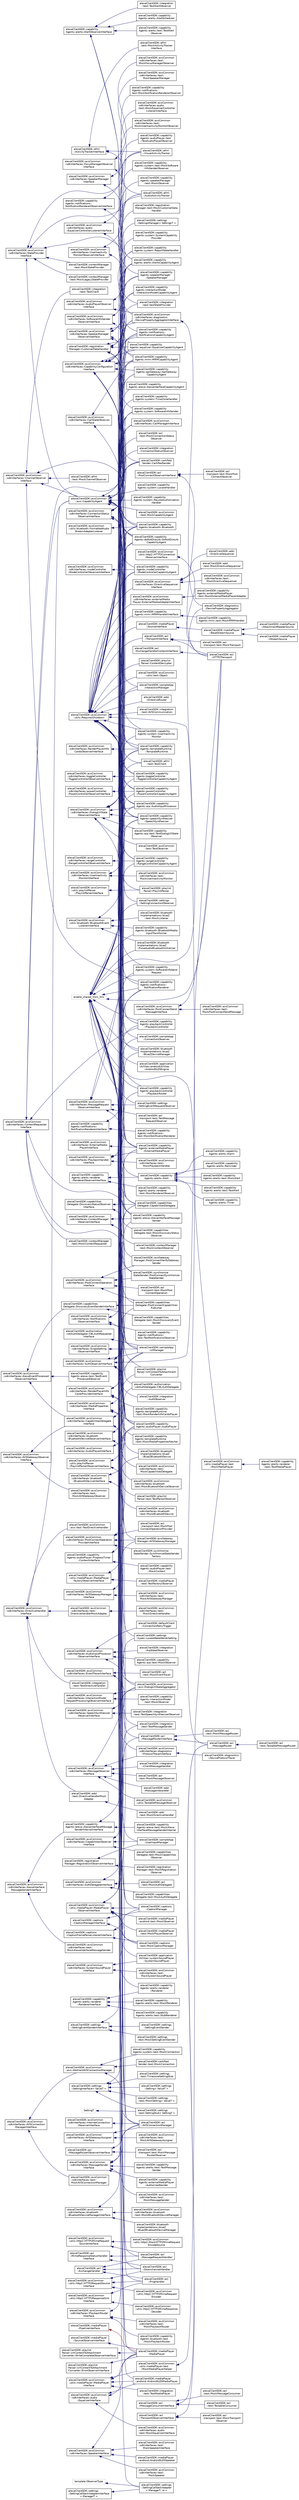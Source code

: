 digraph "Graphical Class Hierarchy"
{
  edge [fontname="Helvetica",fontsize="10",labelfontname="Helvetica",labelfontsize="10"];
  node [fontname="Helvetica",fontsize="10",shape=record];
  rankdir="LR";
  Node1050 [label="alexaClientSDK::afml\l::ActivityTrackerInterface",height=0.2,width=0.4,color="black", fillcolor="white", style="filled",URL="$classalexa_client_s_d_k_1_1afml_1_1_activity_tracker_interface.html"];
  Node1050 -> Node228 [dir="back",color="midnightblue",fontsize="10",style="solid",fontname="Helvetica"];
  Node228 [label="alexaClientSDK::afml\l::AudioActivityTracker",height=0.2,width=0.4,color="black", fillcolor="white", style="filled",URL="$classalexa_client_s_d_k_1_1afml_1_1_audio_activity_tracker.html"];
  Node1050 -> Node1051 [dir="back",color="midnightblue",fontsize="10",style="solid",fontname="Helvetica"];
  Node1051 [label="alexaClientSDK::afml\l::test::MockActivityTracker\lInterface",height=0.2,width=0.4,color="black", fillcolor="white", style="filled",URL="$classalexa_client_s_d_k_1_1afml_1_1test_1_1_mock_activity_tracker_interface.html",tooltip="A test observer that mocks out the ActivityTrackerInterface#notifyOfActivityUpdates() call..."];
  Node1050 -> Node229 [dir="back",color="midnightblue",fontsize="10",style="solid",fontname="Helvetica"];
  Node229 [label="alexaClientSDK::afml\l::VisualActivityTracker",height=0.2,width=0.4,color="black", fillcolor="white", style="filled",URL="$classalexa_client_s_d_k_1_1afml_1_1_visual_activity_tracker.html"];
  Node1040 [label="alexaClientSDK::capability\lAgents::alerts::AlertObserverInterface",height=0.2,width=0.4,color="black", fillcolor="white", style="filled",URL="$classalexa_client_s_d_k_1_1capability_agents_1_1alerts_1_1_alert_observer_interface.html"];
  Node1040 -> Node271 [dir="back",color="midnightblue",fontsize="10",style="solid",fontname="Helvetica"];
  Node271 [label="alexaClientSDK::avsCommon\l::sdkInterfaces::diagnostics\l::DevicePropertyAggregatorInterface",height=0.2,width=0.4,color="black", fillcolor="white", style="filled",URL="$classalexa_client_s_d_k_1_1avs_common_1_1sdk_interfaces_1_1diagnostics_1_1_device_property_aggregator_interface.html"];
  Node271 -> Node272 [dir="back",color="midnightblue",fontsize="10",style="solid",fontname="Helvetica"];
  Node272 [label="alexaClientSDK::diagnostics\l::DevicePropertyAggregator",height=0.2,width=0.4,color="black", fillcolor="white", style="filled",URL="$classalexa_client_s_d_k_1_1diagnostics_1_1_device_property_aggregator.html"];
  Node1040 -> Node234 [dir="back",color="midnightblue",fontsize="10",style="solid",fontname="Helvetica"];
  Node234 [label="alexaClientSDK::capability\lAgents::alerts::AlertsCapabilityAgent",height=0.2,width=0.4,color="black", fillcolor="white", style="filled",URL="$classalexa_client_s_d_k_1_1capability_agents_1_1alerts_1_1_alerts_capability_agent.html"];
  Node1040 -> Node1041 [dir="back",color="midnightblue",fontsize="10",style="solid",fontname="Helvetica"];
  Node1041 [label="alexaClientSDK::capability\lAgents::alerts::AlertScheduler",height=0.2,width=0.4,color="black", fillcolor="white", style="filled",URL="$classalexa_client_s_d_k_1_1capability_agents_1_1alerts_1_1_alert_scheduler.html"];
  Node1040 -> Node1042 [dir="back",color="midnightblue",fontsize="10",style="solid",fontname="Helvetica"];
  Node1042 [label="alexaClientSDK::capability\lAgents::alerts::test::TestAlert\lObserver",height=0.2,width=0.4,color="black", fillcolor="white", style="filled",URL="$classalexa_client_s_d_k_1_1capability_agents_1_1alerts_1_1test_1_1_test_alert_observer.html"];
  Node1040 -> Node1043 [dir="back",color="midnightblue",fontsize="10",style="solid",fontname="Helvetica"];
  Node1043 [label="alexaClientSDK::integration\l::test::TestAlertObserver",height=0.2,width=0.4,color="black", fillcolor="white", style="filled",URL="$classalexa_client_s_d_k_1_1integration_1_1test_1_1_test_alert_observer.html"];
  Node1027 [label="alexaClientSDK::avsCommon\l::sdkInterfaces::AlexaEventProcessed\lObserverInterface",height=0.2,width=0.4,color="black", fillcolor="white", style="filled",URL="$classalexa_client_s_d_k_1_1avs_common_1_1sdk_interfaces_1_1_alexa_event_processed_observer_interface.html"];
  Node1027 -> Node958 [dir="back",color="midnightblue",fontsize="10",style="solid",fontname="Helvetica"];
  Node958 [label="alexaClientSDK::avsCommon\l::sdkInterfaces::CapabilitiesDelegate\lInterface",height=0.2,width=0.4,color="black", fillcolor="white", style="filled",URL="$classalexa_client_s_d_k_1_1avs_common_1_1sdk_interfaces_1_1_capabilities_delegate_interface.html"];
  Node958 -> Node959 [dir="back",color="midnightblue",fontsize="10",style="solid",fontname="Helvetica"];
  Node959 [label="alexaClientSDK::avsCommon\l::sdkInterfaces::test::\lMockCapabilitiesDelegate",height=0.2,width=0.4,color="black", fillcolor="white", style="filled",URL="$classalexa_client_s_d_k_1_1avs_common_1_1sdk_interfaces_1_1test_1_1_mock_capabilities_delegate.html",tooltip="Mock class that implements the CapabilitiesDelegateInterface. "];
  Node958 -> Node359 [dir="back",color="midnightblue",fontsize="10",style="solid",fontname="Helvetica"];
  Node359 [label="alexaClientSDK::capabilities\lDelegate::CapabilitiesDelegate",height=0.2,width=0.4,color="black", fillcolor="white", style="filled",URL="$classalexa_client_s_d_k_1_1capabilities_delegate_1_1_capabilities_delegate.html"];
  Node1027 -> Node1028 [dir="back",color="midnightblue",fontsize="10",style="solid",fontname="Helvetica"];
  Node1028 [label="alexaClientSDK::capabilities\lDelegate::DiscoveryEventSenderInterface",height=0.2,width=0.4,color="black", fillcolor="white", style="filled",URL="$classalexa_client_s_d_k_1_1capabilities_delegate_1_1_discovery_event_sender_interface.html"];
  Node1028 -> Node438 [dir="back",color="midnightblue",fontsize="10",style="solid",fontname="Helvetica"];
  Node438 [label="alexaClientSDK::capabilities\lDelegate::PostConnectCapabilities\lPublisher",height=0.2,width=0.4,color="black", fillcolor="white", style="filled",URL="$classalexa_client_s_d_k_1_1capabilities_delegate_1_1_post_connect_capabilities_publisher.html"];
  Node1028 -> Node1029 [dir="back",color="midnightblue",fontsize="10",style="solid",fontname="Helvetica"];
  Node1029 [label="alexaClientSDK::capabilities\lDelegate::test::MockDiscoveryEvent\lSender",height=0.2,width=0.4,color="black", fillcolor="white", style="filled",URL="$classalexa_client_s_d_k_1_1capabilities_delegate_1_1test_1_1_mock_discovery_event_sender.html"];
  Node1027 -> Node1030 [dir="back",color="midnightblue",fontsize="10",style="solid",fontname="Helvetica"];
  Node1030 [label="alexaClientSDK::capability\lAgents::alexa::test::TestEvent\lProcessedObserver",height=0.2,width=0.4,color="black", fillcolor="white", style="filled",URL="$classalexa_client_s_d_k_1_1capability_agents_1_1alexa_1_1test_1_1_test_event_processed_observer.html",tooltip="A test EventProcessedObserver. "];
  Node1023 [label="alexaClientSDK::avsCommon\l::sdkInterfaces::AlexaInterface\lMessageSenderInterface",height=0.2,width=0.4,color="black", fillcolor="white", style="filled",URL="$classalexa_client_s_d_k_1_1avs_common_1_1sdk_interfaces_1_1_alexa_interface_message_sender_interface.html"];
  Node1023 -> Node1024 [dir="back",color="midnightblue",fontsize="10",style="solid",fontname="Helvetica"];
  Node1024 [label="alexaClientSDK::avsCommon\l::sdkInterfaces::test::\lMockAlexaInterfaceMessageSender",height=0.2,width=0.4,color="black", fillcolor="white", style="filled",URL="$classalexa_client_s_d_k_1_1avs_common_1_1sdk_interfaces_1_1test_1_1_mock_alexa_interface_message_sender.html",tooltip="Mock class that implements the AlexaInterfaceResponseSender. "];
  Node1023 -> Node1025 [dir="back",color="midnightblue",fontsize="10",style="solid",fontname="Helvetica"];
  Node1025 [label="alexaClientSDK::capability\lAgents::alexa::AlexaInterfaceMessage\lSenderInternalInterface",height=0.2,width=0.4,color="black", fillcolor="white", style="filled",URL="$classalexa_client_s_d_k_1_1capability_agents_1_1alexa_1_1_alexa_interface_message_sender_internal_interface.html"];
  Node1025 -> Node360 [dir="back",color="midnightblue",fontsize="10",style="solid",fontname="Helvetica"];
  Node360 [label="alexaClientSDK::capability\lAgents::alexa::AlexaInterfaceMessage\lSender",height=0.2,width=0.4,color="black", fillcolor="white", style="filled",URL="$classalexa_client_s_d_k_1_1capability_agents_1_1alexa_1_1_alexa_interface_message_sender.html"];
  Node1025 -> Node1026 [dir="back",color="midnightblue",fontsize="10",style="solid",fontname="Helvetica"];
  Node1026 [label="alexaClientSDK::capability\lAgents::alexa::test::MockAlexa\lInterfaceMessageSenderInternal",height=0.2,width=0.4,color="black", fillcolor="white", style="filled",URL="$classalexa_client_s_d_k_1_1capability_agents_1_1alexa_1_1test_1_1_mock_alexa_interface_message_sender_internal.html",tooltip="A mock MockAlexaInterfaceMessageSenderInternal. "];
  Node987 [label="alexaClientSDK::avsCommon\l::sdkInterfaces::AudioInputProcessor\lObserverInterface",height=0.2,width=0.4,color="black", fillcolor="white", style="filled",URL="$classalexa_client_s_d_k_1_1avs_common_1_1sdk_interfaces_1_1_audio_input_processor_observer_interface.html",tooltip="A state observer for an AudioInputProcessor. "];
  Node987 -> Node263 [dir="back",color="midnightblue",fontsize="10",style="solid",fontname="Helvetica"];
  Node263 [label="alexaClientSDK::avsCommon\l::avs::DialogUXStateAggregator",height=0.2,width=0.4,color="black", fillcolor="white", style="filled",URL="$classalexa_client_s_d_k_1_1avs_common_1_1avs_1_1_dialog_u_x_state_aggregator.html"];
  Node987 -> Node988 [dir="back",color="midnightblue",fontsize="10",style="solid",fontname="Helvetica"];
  Node988 [label="alexaClientSDK::capability\lAgents::aip::test::MockObserver",height=0.2,width=0.4,color="black", fillcolor="white", style="filled",URL="$classalexa_client_s_d_k_1_1capability_agents_1_1aip_1_1test_1_1_mock_observer.html",tooltip="Mock class that implements the Observer. "];
  Node987 -> Node989 [dir="back",color="midnightblue",fontsize="10",style="solid",fontname="Helvetica"];
  Node989 [label="alexaClientSDK::defaultClient\l::ConnectionRetryTrigger",height=0.2,width=0.4,color="black", fillcolor="white", style="filled",URL="$classalexa_client_s_d_k_1_1default_client_1_1_connection_retry_trigger.html"];
  Node987 -> Node990 [dir="back",color="midnightblue",fontsize="10",style="solid",fontname="Helvetica"];
  Node990 [label="alexaClientSDK::integration\l::AipStateObserver",height=0.2,width=0.4,color="black", fillcolor="white", style="filled",URL="$classalexa_client_s_d_k_1_1integration_1_1_aip_state_observer.html"];
  Node984 [label="alexaClientSDK::avsCommon\l::sdkInterfaces::AudioPlayerInterface",height=0.2,width=0.4,color="black", fillcolor="white", style="filled",URL="$classalexa_client_s_d_k_1_1avs_common_1_1sdk_interfaces_1_1_audio_player_interface.html"];
  Node984 -> Node237 [dir="back",color="midnightblue",fontsize="10",style="solid",fontname="Helvetica"];
  Node237 [label="alexaClientSDK::capability\lAgents::audioPlayer::AudioPlayer",height=0.2,width=0.4,color="black", fillcolor="white", style="filled",URL="$classalexa_client_s_d_k_1_1capability_agents_1_1audio_player_1_1_audio_player.html"];
  Node982 [label="alexaClientSDK::avsCommon\l::sdkInterfaces::AudioPlayerObserver\lInterface",height=0.2,width=0.4,color="black", fillcolor="white", style="filled",URL="$classalexa_client_s_d_k_1_1avs_common_1_1sdk_interfaces_1_1_audio_player_observer_interface.html"];
  Node982 -> Node271 [dir="back",color="midnightblue",fontsize="10",style="solid",fontname="Helvetica"];
  Node982 -> Node983 [dir="back",color="midnightblue",fontsize="10",style="solid",fontname="Helvetica"];
  Node983 [label="alexaClientSDK::capability\lAgents::audioPlayer::test\l::TestAudioPlayerObserver",height=0.2,width=0.4,color="black", fillcolor="white", style="filled",URL="$classalexa_client_s_d_k_1_1capability_agents_1_1audio_player_1_1test_1_1_test_audio_player_observer.html"];
  Node978 [label="alexaClientSDK::avsCommon\l::sdkInterfaces::AuthDelegateInterface",height=0.2,width=0.4,color="black", fillcolor="white", style="filled",URL="$classalexa_client_s_d_k_1_1avs_common_1_1sdk_interfaces_1_1_auth_delegate_interface.html"];
  Node978 -> Node979 [dir="back",color="midnightblue",fontsize="10",style="solid",fontname="Helvetica"];
  Node979 [label="alexaClientSDK::acl\l::test::MockAuthDelegate",height=0.2,width=0.4,color="black", fillcolor="white", style="filled",URL="$classalexa_client_s_d_k_1_1acl_1_1test_1_1_mock_auth_delegate.html"];
  Node978 -> Node830 [dir="back",color="midnightblue",fontsize="10",style="solid",fontname="Helvetica"];
  Node830 [label="alexaClientSDK::authorization\l::cblAuthDelegate::CBLAuthDelegate",height=0.2,width=0.4,color="black", fillcolor="white", style="filled",URL="$classalexa_client_s_d_k_1_1authorization_1_1cbl_auth_delegate_1_1_c_b_l_auth_delegate.html"];
  Node978 -> Node980 [dir="back",color="midnightblue",fontsize="10",style="solid",fontname="Helvetica"];
  Node980 [label="alexaClientSDK::capabilities\lDelegate::test::MockAuthDelegate",height=0.2,width=0.4,color="black", fillcolor="white", style="filled",URL="$classalexa_client_s_d_k_1_1capabilities_delegate_1_1test_1_1_mock_auth_delegate.html"];
  Node975 [label="alexaClientSDK::avsCommon\l::sdkInterfaces::AuthObserverInterface",height=0.2,width=0.4,color="black", fillcolor="white", style="filled",URL="$classalexa_client_s_d_k_1_1avs_common_1_1sdk_interfaces_1_1_auth_observer_interface.html"];
  Node975 -> Node346 [dir="back",color="midnightblue",fontsize="10",style="solid",fontname="Helvetica"];
  Node346 [label="alexaClientSDK::acl\l::HTTP2Transport",height=0.2,width=0.4,color="black", fillcolor="white", style="filled",URL="$classalexa_client_s_d_k_1_1acl_1_1_h_t_t_p2_transport.html"];
  Node975 -> Node438 [dir="back",color="midnightblue",fontsize="10",style="solid",fontname="Helvetica"];
  Node975 -> Node976 [dir="back",color="midnightblue",fontsize="10",style="solid",fontname="Helvetica"];
  Node976 [label="alexaClientSDK::integration\l::AuthObserver",height=0.2,width=0.4,color="black", fillcolor="white", style="filled",URL="$classalexa_client_s_d_k_1_1integration_1_1_auth_observer.html"];
  Node975 -> Node851 [dir="back",color="midnightblue",fontsize="10",style="solid",fontname="Helvetica"];
  Node851 [label="alexaClientSDK::sampleApp\l::ConnectionObserver",height=0.2,width=0.4,color="black", fillcolor="white", style="filled",URL="$classalexa_client_s_d_k_1_1sample_app_1_1_connection_observer.html"];
  Node975 -> Node274 [dir="back",color="midnightblue",fontsize="10",style="solid",fontname="Helvetica"];
  Node274 [label="alexaClientSDK::sampleApp\l::UIManager",height=0.2,width=0.4,color="black", fillcolor="white", style="filled",URL="$classalexa_client_s_d_k_1_1sample_app_1_1_u_i_manager.html"];
  Node975 -> Node397 [dir="back",color="midnightblue",fontsize="10",style="solid",fontname="Helvetica"];
  Node397 [label="alexaClientSDK::sampleApp\l::UserInputManager",height=0.2,width=0.4,color="black", fillcolor="white", style="filled",URL="$classalexa_client_s_d_k_1_1sample_app_1_1_user_input_manager.html",tooltip="Observes user input from the console and notifies the interaction manager of the user&#39;s intentions..."];
  Node970 [label="alexaClientSDK::avsCommon\l::sdkInterfaces::AVSConnection\lManagerInterface",height=0.2,width=0.4,color="black", fillcolor="white", style="filled",URL="$classalexa_client_s_d_k_1_1avs_common_1_1sdk_interfaces_1_1_a_v_s_connection_manager_interface.html"];
  Node970 -> Node971 [dir="back",color="midnightblue",fontsize="10",style="solid",fontname="Helvetica"];
  Node971 [label="alexaClientSDK::avsCommon\l::avs::AbstractAVSConnectionManager",height=0.2,width=0.4,color="black", fillcolor="white", style="filled",URL="$classalexa_client_s_d_k_1_1avs_common_1_1avs_1_1_abstract_a_v_s_connection_manager.html"];
  Node971 -> Node342 [dir="back",color="midnightblue",fontsize="10",style="solid",fontname="Helvetica"];
  Node342 [label="alexaClientSDK::acl\l::AVSConnectionManager",height=0.2,width=0.4,color="black", fillcolor="white", style="filled",URL="$classalexa_client_s_d_k_1_1acl_1_1_a_v_s_connection_manager.html"];
  Node971 -> Node972 [dir="back",color="midnightblue",fontsize="10",style="solid",fontname="Helvetica"];
  Node972 [label="alexaClientSDK::capability\lAgents::system::test::MockConnection",height=0.2,width=0.4,color="black", fillcolor="white", style="filled",URL="$classalexa_client_s_d_k_1_1capability_agents_1_1system_1_1test_1_1_mock_connection.html"];
  Node971 -> Node973 [dir="back",color="midnightblue",fontsize="10",style="solid",fontname="Helvetica"];
  Node973 [label="alexaClientSDK::certified\lSender::test::MockConnection",height=0.2,width=0.4,color="black", fillcolor="white", style="filled",URL="$classalexa_client_s_d_k_1_1certified_sender_1_1test_1_1_mock_connection.html"];
  Node970 -> Node974 [dir="back",color="midnightblue",fontsize="10",style="solid",fontname="Helvetica"];
  Node974 [label="alexaClientSDK::avsCommon\l::sdkInterfaces::test::\lMockAVSConnectionManager",height=0.2,width=0.4,color="black", fillcolor="white", style="filled",URL="$classalexa_client_s_d_k_1_1avs_common_1_1sdk_interfaces_1_1test_1_1_mock_a_v_s_connection_manager.html",tooltip="Mock class that implements AVSCOnnectionManagerInterface. "];
  Node966 [label="alexaClientSDK::avsCommon\l::sdkInterfaces::AVSGatewayAssigner\lInterface",height=0.2,width=0.4,color="black", fillcolor="white", style="filled",URL="$classalexa_client_s_d_k_1_1avs_common_1_1sdk_interfaces_1_1_a_v_s_gateway_assigner_interface.html"];
  Node966 -> Node342 [dir="back",color="midnightblue",fontsize="10",style="solid",fontname="Helvetica"];
  Node966 -> Node967 [dir="back",color="midnightblue",fontsize="10",style="solid",fontname="Helvetica"];
  Node967 [label="alexaClientSDK::avsCommon\l::sdkInterfaces::test::\lMockAVSGatewayAssigner",height=0.2,width=0.4,color="black", fillcolor="white", style="filled",URL="$classalexa_client_s_d_k_1_1avs_common_1_1sdk_interfaces_1_1test_1_1_mock_a_v_s_gateway_assigner.html"];
  Node964 [label="alexaClientSDK::avsCommon\l::sdkInterfaces::AVSGatewayManager\lInterface",height=0.2,width=0.4,color="black", fillcolor="white", style="filled",URL="$classalexa_client_s_d_k_1_1avs_common_1_1sdk_interfaces_1_1_a_v_s_gateway_manager_interface.html"];
  Node964 -> Node965 [dir="back",color="midnightblue",fontsize="10",style="solid",fontname="Helvetica"];
  Node965 [label="alexaClientSDK::avsCommon\l::sdkInterfaces::test::\lMockAVSGatewayManager",height=0.2,width=0.4,color="black", fillcolor="white", style="filled",URL="$classalexa_client_s_d_k_1_1avs_common_1_1sdk_interfaces_1_1test_1_1_mock_a_v_s_gateway_manager.html"];
  Node964 -> Node432 [dir="back",color="midnightblue",fontsize="10",style="solid",fontname="Helvetica"];
  Node432 [label="alexaClientSDK::avsGateway\lManager::AVSGatewayManager",height=0.2,width=0.4,color="black", fillcolor="white", style="filled",URL="$classalexa_client_s_d_k_1_1avs_gateway_manager_1_1_a_v_s_gateway_manager.html"];
  Node957 [label="alexaClientSDK::avsCommon\l::sdkInterfaces::AVSGatewayObserver\lInterface",height=0.2,width=0.4,color="black", fillcolor="white", style="filled",URL="$classalexa_client_s_d_k_1_1avs_common_1_1sdk_interfaces_1_1_a_v_s_gateway_observer_interface.html"];
  Node957 -> Node958 [dir="back",color="midnightblue",fontsize="10",style="solid",fontname="Helvetica"];
  Node957 -> Node960 [dir="back",color="midnightblue",fontsize="10",style="solid",fontname="Helvetica"];
  Node960 [label="alexaClientSDK::avsCommon\l::sdkInterfaces::test::\lMockAVSGatewayObserver",height=0.2,width=0.4,color="black", fillcolor="white", style="filled",URL="$classalexa_client_s_d_k_1_1avs_common_1_1sdk_interfaces_1_1test_1_1_mock_a_v_s_gateway_observer.html"];
  Node947 [label="alexaClientSDK::avsCommon\l::sdkInterfaces::bluetooth\l::BluetoothDeviceInterface",height=0.2,width=0.4,color="black", fillcolor="white", style="filled",URL="$classalexa_client_s_d_k_1_1avs_common_1_1sdk_interfaces_1_1bluetooth_1_1_bluetooth_device_interface.html",tooltip="Represents a Bluetooth Device. "];
  Node947 -> Node948 [dir="back",color="midnightblue",fontsize="10",style="solid",fontname="Helvetica"];
  Node948 [label="alexaClientSDK::avsCommon\l::sdkInterfaces::bluetooth\l::test::MockBluetoothDevice",height=0.2,width=0.4,color="black", fillcolor="white", style="filled",URL="$classalexa_client_s_d_k_1_1avs_common_1_1sdk_interfaces_1_1bluetooth_1_1test_1_1_mock_bluetooth_device.html"];
  Node947 -> Node774 [dir="back",color="midnightblue",fontsize="10",style="solid",fontname="Helvetica"];
  Node774 [label="alexaClientSDK::bluetooth\lImplementations::blueZ\l::BlueZBluetoothDevice",height=0.2,width=0.4,color="black", fillcolor="white", style="filled",URL="$classalexa_client_s_d_k_1_1bluetooth_implementations_1_1blue_z_1_1_blue_z_bluetooth_device.html",tooltip="A BlueZ implementation of the BluetoothDeviceInterface. "];
  Node944 [label="alexaClientSDK::avsCommon\l::sdkInterfaces::bluetooth\l::BluetoothDeviceManagerInterface",height=0.2,width=0.4,color="black", fillcolor="white", style="filled",URL="$classalexa_client_s_d_k_1_1avs_common_1_1sdk_interfaces_1_1bluetooth_1_1_bluetooth_device_manager_interface.html"];
  Node944 -> Node945 [dir="back",color="midnightblue",fontsize="10",style="solid",fontname="Helvetica"];
  Node945 [label="alexaClientSDK::avsCommon\l::sdkInterfaces::bluetooth\l::test::MockBluetoothDeviceManager",height=0.2,width=0.4,color="black", fillcolor="white", style="filled",URL="$classalexa_client_s_d_k_1_1avs_common_1_1sdk_interfaces_1_1bluetooth_1_1test_1_1_mock_bluetooth_device_manager.html"];
  Node944 -> Node946 [dir="back",color="midnightblue",fontsize="10",style="solid",fontname="Helvetica"];
  Node946 [label="alexaClientSDK::bluetooth\lImplementations::blueZ\l::BlueZBluetoothDeviceManager",height=0.2,width=0.4,color="black", fillcolor="white", style="filled",URL="$classalexa_client_s_d_k_1_1bluetooth_implementations_1_1blue_z_1_1_blue_z_bluetooth_device_manager.html"];
  Node944 -> Node358 [dir="back",color="midnightblue",fontsize="10",style="solid",fontname="Helvetica"];
  Node358 [label="alexaClientSDK::bluetooth\lImplementations::blueZ\l::BlueZDeviceManager",height=0.2,width=0.4,color="black", fillcolor="white", style="filled",URL="$classalexa_client_s_d_k_1_1bluetooth_implementations_1_1blue_z_1_1_blue_z_device_manager.html"];
  Node942 [label="alexaClientSDK::avsCommon\l::sdkInterfaces::bluetooth\l::BluetoothDeviceObserverInterface",height=0.2,width=0.4,color="black", fillcolor="white", style="filled",URL="$classalexa_client_s_d_k_1_1avs_common_1_1sdk_interfaces_1_1bluetooth_1_1_bluetooth_device_observer_interface.html"];
  Node942 -> Node943 [dir="back",color="midnightblue",fontsize="10",style="solid",fontname="Helvetica"];
  Node943 [label="alexaClientSDK::avsCommon\l::sdkInterfaces::bluetooth\l::test::MockBluetoothDeviceObserver",height=0.2,width=0.4,color="black", fillcolor="white", style="filled",URL="$classalexa_client_s_d_k_1_1avs_common_1_1sdk_interfaces_1_1bluetooth_1_1test_1_1_mock_bluetooth_device_observer.html"];
  Node942 -> Node274 [dir="back",color="midnightblue",fontsize="10",style="solid",fontname="Helvetica"];
  Node930 [label="alexaClientSDK::avsCommon\l::utils::bluetooth::BluetoothEvent\lListenerInterface",height=0.2,width=0.4,color="black", fillcolor="white", style="filled",URL="$classalexa_client_s_d_k_1_1avs_common_1_1utils_1_1bluetooth_1_1_bluetooth_event_listener_interface.html"];
  Node930 -> Node775 [dir="back",color="midnightblue",fontsize="10",style="solid",fontname="Helvetica"];
  Node775 [label="alexaClientSDK::bluetooth\lImplementations::blueZ\l::PulseAudioBluetoothInitializer",height=0.2,width=0.4,color="black", fillcolor="white", style="filled",URL="$classalexa_client_s_d_k_1_1bluetooth_implementations_1_1blue_z_1_1_pulse_audio_bluetooth_initializer.html"];
  Node930 -> Node931 [dir="back",color="midnightblue",fontsize="10",style="solid",fontname="Helvetica"];
  Node931 [label="alexaClientSDK::bluetooth\lImplementations::blueZ\l::test::MockListener",height=0.2,width=0.4,color="black", fillcolor="white", style="filled",URL="$classalexa_client_s_d_k_1_1bluetooth_implementations_1_1blue_z_1_1test_1_1_mock_listener.html",tooltip="A mock listener for the BluetoothEventBus. "];
  Node930 -> Node238 [dir="back",color="midnightblue",fontsize="10",style="solid",fontname="Helvetica"];
  Node238 [label="alexaClientSDK::capability\lAgents::bluetooth::Bluetooth",height=0.2,width=0.4,color="black", fillcolor="white", style="filled",URL="$classalexa_client_s_d_k_1_1capability_agents_1_1bluetooth_1_1_bluetooth.html"];
  Node930 -> Node776 [dir="back",color="midnightblue",fontsize="10",style="solid",fontname="Helvetica"];
  Node776 [label="alexaClientSDK::capability\lAgents::bluetooth::BluetoothMedia\lInputTransformer",height=0.2,width=0.4,color="black", fillcolor="white", style="filled",URL="$classalexa_client_s_d_k_1_1capability_agents_1_1bluetooth_1_1_bluetooth_media_input_transformer.html"];
  Node901 [label="alexaClientSDK::avsCommon\l::sdkInterfaces::CallStateObserver\lInterface",height=0.2,width=0.4,color="black", fillcolor="white", style="filled",URL="$classalexa_client_s_d_k_1_1avs_common_1_1sdk_interfaces_1_1_call_state_observer_interface.html"];
  Node901 -> Node13 [dir="back",color="midnightblue",fontsize="10",style="solid",fontname="Helvetica"];
  Node13 [label="alexaClientSDK::capability\lAgents::mrm::MRMCapabilityAgent",height=0.2,width=0.4,color="black", fillcolor="white", style="filled",URL="$classalexa_client_s_d_k_1_1capability_agents_1_1mrm_1_1_m_r_m_capability_agent.html"];
  Node901 -> Node379 [dir="back",color="midnightblue",fontsize="10",style="solid",fontname="Helvetica"];
  Node379 [label="alexaClientSDK::sampleApp\l::InteractionManager",height=0.2,width=0.4,color="black", fillcolor="white", style="filled",URL="$classalexa_client_s_d_k_1_1sample_app_1_1_interaction_manager.html"];
  Node896 [label="alexaClientSDK::avsCommon\l::sdkInterfaces::CapabilitiesObserver\lInterface",height=0.2,width=0.4,color="black", fillcolor="white", style="filled",URL="$classalexa_client_s_d_k_1_1avs_common_1_1sdk_interfaces_1_1_capabilities_observer_interface.html"];
  Node896 -> Node897 [dir="back",color="midnightblue",fontsize="10",style="solid",fontname="Helvetica"];
  Node897 [label="alexaClientSDK::capabilities\lDelegate::test::MockCapabilities\lObserver",height=0.2,width=0.4,color="black", fillcolor="white", style="filled",URL="$classalexa_client_s_d_k_1_1capabilities_delegate_1_1test_1_1_mock_capabilities_observer.html"];
  Node896 -> Node274 [dir="back",color="midnightblue",fontsize="10",style="solid",fontname="Helvetica"];
  Node896 -> Node397 [dir="back",color="midnightblue",fontsize="10",style="solid",fontname="Helvetica"];
  Node892 [label="alexaClientSDK::avsCommon\l::sdkInterfaces::CapabilityConfiguration\lInterface",height=0.2,width=0.4,color="black", fillcolor="white", style="filled",URL="$classalexa_client_s_d_k_1_1avs_common_1_1sdk_interfaces_1_1_capability_configuration_interface.html"];
  Node892 -> Node228 [dir="back",color="midnightblue",fontsize="10",style="solid",fontname="Helvetica"];
  Node892 -> Node229 [dir="back",color="midnightblue",fontsize="10",style="solid",fontname="Helvetica"];
  Node892 -> Node233 [dir="back",color="midnightblue",fontsize="10",style="solid",fontname="Helvetica"];
  Node233 [label="alexaClientSDK::capability\lAgents::aip::AudioInputProcessor",height=0.2,width=0.4,color="black", fillcolor="white", style="filled",URL="$classalexa_client_s_d_k_1_1capability_agents_1_1aip_1_1_audio_input_processor.html"];
  Node892 -> Node234 [dir="back",color="midnightblue",fontsize="10",style="solid",fontname="Helvetica"];
  Node892 -> Node236 [dir="back",color="midnightblue",fontsize="10",style="solid",fontname="Helvetica"];
  Node236 [label="alexaClientSDK::capability\lAgents::apiGateway::ApiGateway\lCapabilityAgent",height=0.2,width=0.4,color="black", fillcolor="white", style="filled",URL="$classalexa_client_s_d_k_1_1capability_agents_1_1api_gateway_1_1_api_gateway_capability_agent.html"];
  Node892 -> Node237 [dir="back",color="midnightblue",fontsize="10",style="solid",fontname="Helvetica"];
  Node892 -> Node238 [dir="back",color="midnightblue",fontsize="10",style="solid",fontname="Helvetica"];
  Node892 -> Node239 [dir="back",color="midnightblue",fontsize="10",style="solid",fontname="Helvetica"];
  Node239 [label="alexaClientSDK::capability\lAgents::doNotDisturb::DoNotDisturb\lCapabilityAgent",height=0.2,width=0.4,color="black", fillcolor="white", style="filled",URL="$classalexa_client_s_d_k_1_1capability_agents_1_1do_not_disturb_1_1_do_not_disturb_capability_agent.html"];
  Node892 -> Node240 [dir="back",color="midnightblue",fontsize="10",style="solid",fontname="Helvetica"];
  Node240 [label="alexaClientSDK::capability\lAgents::equalizer::EqualizerCapabilityAgent",height=0.2,width=0.4,color="black", fillcolor="white", style="filled",URL="$classalexa_client_s_d_k_1_1capability_agents_1_1equalizer_1_1_equalizer_capability_agent.html"];
  Node892 -> Node241 [dir="back",color="midnightblue",fontsize="10",style="solid",fontname="Helvetica"];
  Node241 [label="alexaClientSDK::capability\lAgents::externalMediaPlayer\l::ExternalMediaPlayer",height=0.2,width=0.4,color="black", fillcolor="white", style="filled",URL="$classalexa_client_s_d_k_1_1capability_agents_1_1external_media_player_1_1_external_media_player.html"];
  Node892 -> Node242 [dir="back",color="midnightblue",fontsize="10",style="solid",fontname="Helvetica"];
  Node242 [label="alexaClientSDK::capability\lAgents::interactionModel\l::InteractionModelCapabilityAgent",height=0.2,width=0.4,color="black", fillcolor="white", style="filled",URL="$classalexa_client_s_d_k_1_1capability_agents_1_1interaction_model_1_1_interaction_model_capability_agent.html"];
  Node892 -> Node13 [dir="back",color="midnightblue",fontsize="10",style="solid",fontname="Helvetica"];
  Node892 -> Node244 [dir="back",color="midnightblue",fontsize="10",style="solid",fontname="Helvetica"];
  Node244 [label="alexaClientSDK::capability\lAgents::notifications::\lNotificationsCapabilityAgent",height=0.2,width=0.4,color="black", fillcolor="white", style="filled",URL="$classalexa_client_s_d_k_1_1capability_agents_1_1notifications_1_1_notifications_capability_agent.html"];
  Node892 -> Node364 [dir="back",color="midnightblue",fontsize="10",style="solid",fontname="Helvetica"];
  Node364 [label="alexaClientSDK::capability\lAgents::playbackController\l::PlaybackController",height=0.2,width=0.4,color="black", fillcolor="white", style="filled",URL="$classalexa_client_s_d_k_1_1capability_agents_1_1playback_controller_1_1_playback_controller.html"];
  Node892 -> Node247 [dir="back",color="midnightblue",fontsize="10",style="solid",fontname="Helvetica"];
  Node247 [label="alexaClientSDK::capability\lAgents::speakerManager\l::SpeakerManager",height=0.2,width=0.4,color="black", fillcolor="white", style="filled",URL="$classalexa_client_s_d_k_1_1capability_agents_1_1speaker_manager_1_1_speaker_manager.html"];
  Node892 -> Node248 [dir="back",color="midnightblue",fontsize="10",style="solid",fontname="Helvetica"];
  Node248 [label="alexaClientSDK::capability\lAgents::speechSynthesizer\l::SpeechSynthesizer",height=0.2,width=0.4,color="black", fillcolor="white", style="filled",URL="$classalexa_client_s_d_k_1_1capability_agents_1_1speech_synthesizer_1_1_speech_synthesizer.html"];
  Node892 -> Node893 [dir="back",color="midnightblue",fontsize="10",style="solid",fontname="Helvetica"];
  Node893 [label="alexaClientSDK::capability\lAgents::system::SystemCapability\lProvider",height=0.2,width=0.4,color="black", fillcolor="white", style="filled",URL="$classalexa_client_s_d_k_1_1capability_agents_1_1system_1_1_system_capability_provider.html"];
  Node892 -> Node254 [dir="back",color="midnightblue",fontsize="10",style="solid",fontname="Helvetica"];
  Node254 [label="alexaClientSDK::capability\lAgents::templateRuntime\l::TemplateRuntime",height=0.2,width=0.4,color="black", fillcolor="white", style="filled",URL="$classalexa_client_s_d_k_1_1capability_agents_1_1template_runtime_1_1_template_runtime.html"];
  Node885 [label="alexaClientSDK::captions\l::CaptionFrameParseListenerInterface",height=0.2,width=0.4,color="black", fillcolor="white", style="filled",URL="$classalexa_client_s_d_k_1_1captions_1_1_caption_frame_parse_listener_interface.html"];
  Node885 -> Node367 [dir="back",color="midnightblue",fontsize="10",style="solid",fontname="Helvetica"];
  Node367 [label="alexaClientSDK::captions\l::CaptionManager",height=0.2,width=0.4,color="black", fillcolor="white", style="filled",URL="$classalexa_client_s_d_k_1_1captions_1_1_caption_manager.html"];
  Node885 -> Node586 [dir="back",color="midnightblue",fontsize="10",style="solid",fontname="Helvetica"];
  Node586 [label="alexaClientSDK::captions\l::test::MockCaptionManager",height=0.2,width=0.4,color="black", fillcolor="white", style="filled",URL="$classalexa_client_s_d_k_1_1captions_1_1test_1_1_mock_caption_manager.html"];
  Node883 [label="alexaClientSDK::captions\l::CaptionManagerInterface",height=0.2,width=0.4,color="black", fillcolor="white", style="filled",URL="$classalexa_client_s_d_k_1_1captions_1_1_caption_manager_interface.html"];
  Node883 -> Node367 [dir="back",color="midnightblue",fontsize="10",style="solid",fontname="Helvetica"];
  Node883 -> Node586 [dir="back",color="midnightblue",fontsize="10",style="solid",fontname="Helvetica"];
  Node870 [label="alexaClientSDK::authorization\l::cblAuthDelegate::CBLAuthRequester\lInterface",height=0.2,width=0.4,color="black", fillcolor="white", style="filled",URL="$classalexa_client_s_d_k_1_1authorization_1_1cbl_auth_delegate_1_1_c_b_l_auth_requester_interface.html"];
  Node870 -> Node274 [dir="back",color="midnightblue",fontsize="10",style="solid",fontname="Helvetica"];
  Node864 [label="alexaClientSDK::avsCommon\l::sdkInterfaces::ChannelObserver\lInterface",height=0.2,width=0.4,color="black", fillcolor="white", style="filled",URL="$classalexa_client_s_d_k_1_1avs_common_1_1sdk_interfaces_1_1_channel_observer_interface.html"];
  Node864 -> Node865 [dir="back",color="midnightblue",fontsize="10",style="solid",fontname="Helvetica"];
  Node865 [label="alexaClientSDK::afml\l::test::MockChannelObserver",height=0.2,width=0.4,color="black", fillcolor="white", style="filled",URL="$classalexa_client_s_d_k_1_1afml_1_1test_1_1_mock_channel_observer.html",tooltip="MockChannelObserver for tests. "];
  Node864 -> Node772 [dir="back",color="midnightblue",fontsize="10",style="solid",fontname="Helvetica"];
  Node772 [label="alexaClientSDK::afml\l::test::TestClient",height=0.2,width=0.4,color="black", fillcolor="white", style="filled",URL="$classalexa_client_s_d_k_1_1afml_1_1test_1_1_test_client.html",tooltip="A test observer that mocks out the ChannelObserverInterface#onFocusChanged() call. "];
  Node864 -> Node230 [dir="back",color="midnightblue",fontsize="10",style="solid",fontname="Helvetica"];
  Node230 [label="alexaClientSDK::avsCommon\l::avs::CapabilityAgent",height=0.2,width=0.4,color="black", fillcolor="white", style="filled",URL="$classalexa_client_s_d_k_1_1avs_common_1_1avs_1_1_capability_agent.html"];
  Node230 -> Node231 [dir="back",color="midnightblue",fontsize="10",style="solid",fontname="Helvetica"];
  Node231 [label="alexaClientSDK::avsCommon\l::sdkInterfaces::CallManagerInterface",height=0.2,width=0.4,color="black", fillcolor="white", style="filled",URL="$classalexa_client_s_d_k_1_1avs_common_1_1sdk_interfaces_1_1_call_manager_interface.html"];
  Node230 -> Node232 [dir="back",color="midnightblue",fontsize="10",style="solid",fontname="Helvetica"];
  Node232 [label="alexaClientSDK::avsCommon\l::test::MockCapabilityAgent",height=0.2,width=0.4,color="black", fillcolor="white", style="filled",URL="$classalexa_client_s_d_k_1_1avs_common_1_1test_1_1_mock_capability_agent.html"];
  Node230 -> Node233 [dir="back",color="midnightblue",fontsize="10",style="solid",fontname="Helvetica"];
  Node230 -> Node234 [dir="back",color="midnightblue",fontsize="10",style="solid",fontname="Helvetica"];
  Node230 -> Node235 [dir="back",color="midnightblue",fontsize="10",style="solid",fontname="Helvetica"];
  Node235 [label="alexaClientSDK::capability\lAgents::alexa::AlexaInterfaceCapabilityAgent",height=0.2,width=0.4,color="black", fillcolor="white", style="filled",URL="$classalexa_client_s_d_k_1_1capability_agents_1_1alexa_1_1_alexa_interface_capability_agent.html"];
  Node230 -> Node236 [dir="back",color="midnightblue",fontsize="10",style="solid",fontname="Helvetica"];
  Node230 -> Node237 [dir="back",color="midnightblue",fontsize="10",style="solid",fontname="Helvetica"];
  Node230 -> Node238 [dir="back",color="midnightblue",fontsize="10",style="solid",fontname="Helvetica"];
  Node230 -> Node239 [dir="back",color="midnightblue",fontsize="10",style="solid",fontname="Helvetica"];
  Node230 -> Node240 [dir="back",color="midnightblue",fontsize="10",style="solid",fontname="Helvetica"];
  Node230 -> Node241 [dir="back",color="midnightblue",fontsize="10",style="solid",fontname="Helvetica"];
  Node230 -> Node242 [dir="back",color="midnightblue",fontsize="10",style="solid",fontname="Helvetica"];
  Node230 -> Node243 [dir="back",color="midnightblue",fontsize="10",style="solid",fontname="Helvetica"];
  Node243 [label="alexaClientSDK::capability\lAgents::modeController\l::ModeControllerCapabilityAgent",height=0.2,width=0.4,color="black", fillcolor="white", style="filled",URL="$classalexa_client_s_d_k_1_1capability_agents_1_1mode_controller_1_1_mode_controller_capability_agent.html"];
  Node230 -> Node13 [dir="back",color="midnightblue",fontsize="10",style="solid",fontname="Helvetica"];
  Node230 -> Node244 [dir="back",color="midnightblue",fontsize="10",style="solid",fontname="Helvetica"];
  Node230 -> Node245 [dir="back",color="midnightblue",fontsize="10",style="solid",fontname="Helvetica"];
  Node245 [label="alexaClientSDK::capability\lAgents::powerController\l::PowerControllerCapabilityAgent",height=0.2,width=0.4,color="black", fillcolor="white", style="filled",URL="$classalexa_client_s_d_k_1_1capability_agents_1_1power_controller_1_1_power_controller_capability_agent.html"];
  Node230 -> Node246 [dir="back",color="midnightblue",fontsize="10",style="solid",fontname="Helvetica"];
  Node246 [label="alexaClientSDK::capability\lAgents::rangeController\l::RangeControllerCapabilityAgent",height=0.2,width=0.4,color="black", fillcolor="white", style="filled",URL="$classalexa_client_s_d_k_1_1capability_agents_1_1range_controller_1_1_range_controller_capability_agent.html"];
  Node230 -> Node247 [dir="back",color="midnightblue",fontsize="10",style="solid",fontname="Helvetica"];
  Node230 -> Node248 [dir="back",color="midnightblue",fontsize="10",style="solid",fontname="Helvetica"];
  Node230 -> Node249 [dir="back",color="midnightblue",fontsize="10",style="solid",fontname="Helvetica"];
  Node249 [label="alexaClientSDK::capability\lAgents::system::LocaleHandler",height=0.2,width=0.4,color="black", fillcolor="white", style="filled",URL="$classalexa_client_s_d_k_1_1capability_agents_1_1system_1_1_locale_handler.html"];
  Node230 -> Node250 [dir="back",color="midnightblue",fontsize="10",style="solid",fontname="Helvetica"];
  Node250 [label="alexaClientSDK::capability\lAgents::system::ReportStateHandler",height=0.2,width=0.4,color="black", fillcolor="white", style="filled",URL="$classalexa_client_s_d_k_1_1capability_agents_1_1system_1_1_report_state_handler.html"];
  Node230 -> Node251 [dir="back",color="midnightblue",fontsize="10",style="solid",fontname="Helvetica"];
  Node251 [label="alexaClientSDK::capability\lAgents::system::RevokeAuthorization\lHandler",height=0.2,width=0.4,color="black", fillcolor="white", style="filled",URL="$classalexa_client_s_d_k_1_1capability_agents_1_1system_1_1_revoke_authorization_handler.html"];
  Node230 -> Node252 [dir="back",color="midnightblue",fontsize="10",style="solid",fontname="Helvetica"];
  Node252 [label="alexaClientSDK::capability\lAgents::system::SoftwareInfoSender",height=0.2,width=0.4,color="black", fillcolor="white", style="filled",URL="$classalexa_client_s_d_k_1_1capability_agents_1_1system_1_1_software_info_sender.html"];
  Node230 -> Node253 [dir="back",color="midnightblue",fontsize="10",style="solid",fontname="Helvetica"];
  Node253 [label="alexaClientSDK::capability\lAgents::system::TimeZoneHandler",height=0.2,width=0.4,color="black", fillcolor="white", style="filled",URL="$classalexa_client_s_d_k_1_1capability_agents_1_1system_1_1_time_zone_handler.html"];
  Node230 -> Node16 [dir="back",color="midnightblue",fontsize="10",style="solid",fontname="Helvetica"];
  Node16 [label="alexaClientSDK::capability\lAgents::system::UserInactivity\lMonitor",height=0.2,width=0.4,color="black", fillcolor="white", style="filled",URL="$classalexa_client_s_d_k_1_1capability_agents_1_1system_1_1_user_inactivity_monitor.html",tooltip="This class implements a CapabilityAgent that handles the SetEndpoint directive. "];
  Node230 -> Node254 [dir="back",color="midnightblue",fontsize="10",style="solid",fontname="Helvetica"];
  Node230 -> Node28 [dir="back",color="midnightblue",fontsize="10",style="solid",fontname="Helvetica"];
  Node28 [label="alexaClientSDK::capability\lAgents::toggleController\l::ToggleControllerCapabilityAgent",height=0.2,width=0.4,color="black", fillcolor="white", style="filled",URL="$classalexa_client_s_d_k_1_1capability_agents_1_1toggle_controller_1_1_toggle_controller_capability_agent.html"];
  Node864 -> Node363 [dir="back",color="midnightblue",fontsize="10",style="solid",fontname="Helvetica"];
  Node363 [label="alexaClientSDK::capability\lAgents::notifications::\lNotificationRenderer",height=0.2,width=0.4,color="black", fillcolor="white", style="filled",URL="$classalexa_client_s_d_k_1_1capability_agents_1_1notifications_1_1_notification_renderer.html"];
  Node864 -> Node866 [dir="back",color="midnightblue",fontsize="10",style="solid",fontname="Helvetica"];
  Node866 [label="alexaClientSDK::integration\l::test::TestClient",height=0.2,width=0.4,color="black", fillcolor="white", style="filled",URL="$classalexa_client_s_d_k_1_1integration_1_1test_1_1_test_client.html",tooltip="A test observer that mocks out the ChannelObserverInterface#onFocusChanged() call. "];
  Node848 [label="alexaClientSDK::avsCommon\l::sdkInterfaces::ConnectionStatus\lObserverInterface",height=0.2,width=0.4,color="black", fillcolor="white", style="filled",URL="$classalexa_client_s_d_k_1_1avs_common_1_1sdk_interfaces_1_1_connection_status_observer_interface.html"];
  Node848 -> Node849 [dir="back",color="midnightblue",fontsize="10",style="solid",fontname="Helvetica"];
  Node849 [label="alexaClientSDK::acl\l::test::MockConnectionStatus\lObserver",height=0.2,width=0.4,color="black", fillcolor="white", style="filled",URL="$classalexa_client_s_d_k_1_1acl_1_1test_1_1_mock_connection_status_observer.html",tooltip="This class allows us to test ConnectionStatusObserver interaction. "];
  Node848 -> Node263 [dir="back",color="midnightblue",fontsize="10",style="solid",fontname="Helvetica"];
  Node848 -> Node231 [dir="back",color="midnightblue",fontsize="10",style="solid",fontname="Helvetica"];
  Node848 -> Node271 [dir="back",color="midnightblue",fontsize="10",style="solid",fontname="Helvetica"];
  Node848 -> Node234 [dir="back",color="midnightblue",fontsize="10",style="solid",fontname="Helvetica"];
  Node848 -> Node239 [dir="back",color="midnightblue",fontsize="10",style="solid",fontname="Helvetica"];
  Node848 -> Node252 [dir="back",color="midnightblue",fontsize="10",style="solid",fontname="Helvetica"];
  Node848 -> Node368 [dir="back",color="midnightblue",fontsize="10",style="solid",fontname="Helvetica"];
  Node368 [label="alexaClientSDK::certified\lSender::CertifiedSender",height=0.2,width=0.4,color="black", fillcolor="white", style="filled",URL="$classalexa_client_s_d_k_1_1certified_sender_1_1_certified_sender.html"];
  Node848 -> Node850 [dir="back",color="midnightblue",fontsize="10",style="solid",fontname="Helvetica"];
  Node850 [label="alexaClientSDK::integration\l::ConnectionStatusObserver",height=0.2,width=0.4,color="black", fillcolor="white", style="filled",URL="$classalexa_client_s_d_k_1_1integration_1_1_connection_status_observer.html"];
  Node848 -> Node851 [dir="back",color="midnightblue",fontsize="10",style="solid",fontname="Helvetica"];
  Node848 -> Node274 [dir="back",color="midnightblue",fontsize="10",style="solid",fontname="Helvetica"];
  Node848 -> Node777 [dir="back",color="midnightblue",fontsize="10",style="solid",fontname="Helvetica"];
  Node777 [label="alexaClientSDK::settings\l::SettingConnectionObserver",height=0.2,width=0.4,color="black", fillcolor="white", style="filled",URL="$classalexa_client_s_d_k_1_1settings_1_1_setting_connection_observer.html"];
  Node848 -> Node313 [dir="back",color="midnightblue",fontsize="10",style="solid",fontname="Helvetica"];
  Node313 [label="alexaClientSDK::settings\l::types::LocaleWakeWordsSetting",height=0.2,width=0.4,color="black", fillcolor="white", style="filled",URL="$classalexa_client_s_d_k_1_1settings_1_1types_1_1_locale_wake_words_setting.html"];
  Node842 [label="alexaClientSDK::capability\lAgents::audioPlayer::ProgressTimer\l::ContextInterface",height=0.2,width=0.4,color="black", fillcolor="white", style="filled",URL="$classalexa_client_s_d_k_1_1capability_agents_1_1audio_player_1_1_progress_timer_1_1_context_interface.html"];
  Node842 -> Node237 [dir="back",color="midnightblue",fontsize="10",style="solid",fontname="Helvetica"];
  Node842 -> Node843 [dir="back",color="midnightblue",fontsize="10",style="solid",fontname="Helvetica"];
  Node843 [label="alexaClientSDK::capability\lAgents::audioPlayer::test\l::MockContext",height=0.2,width=0.4,color="black", fillcolor="white", style="filled",URL="$classalexa_client_s_d_k_1_1capability_agents_1_1audio_player_1_1test_1_1_mock_context.html"];
  Node837 [label="alexaClientSDK::avsCommon\l::sdkInterfaces::ContextManager\lObserverInterface",height=0.2,width=0.4,color="black", fillcolor="white", style="filled",URL="$classalexa_client_s_d_k_1_1avs_common_1_1sdk_interfaces_1_1_context_manager_observer_interface.html"];
  Node837 -> Node360 [dir="back",color="midnightblue",fontsize="10",style="solid",fontname="Helvetica"];
  Node837 -> Node838 [dir="back",color="midnightblue",fontsize="10",style="solid",fontname="Helvetica"];
  Node838 [label="alexaClientSDK::contextManager\l::test::MockContextObserver",height=0.2,width=0.4,color="black", fillcolor="white", style="filled",URL="$structalexa_client_s_d_k_1_1context_manager_1_1test_1_1_mock_context_observer.html",tooltip="Mock context observer. "];
  Node835 [label="alexaClientSDK::avsCommon\l::sdkInterfaces::ContextRequester\lInterface",height=0.2,width=0.4,color="black", fillcolor="white", style="filled",URL="$classalexa_client_s_d_k_1_1avs_common_1_1sdk_interfaces_1_1_context_requester_interface.html"];
  Node835 -> Node230 [dir="back",color="midnightblue",fontsize="10",style="solid",fontname="Helvetica"];
  Node835 -> Node271 [dir="back",color="midnightblue",fontsize="10",style="solid",fontname="Helvetica"];
  Node835 -> Node360 [dir="back",color="midnightblue",fontsize="10",style="solid",fontname="Helvetica"];
  Node835 -> Node364 [dir="back",color="midnightblue",fontsize="10",style="solid",fontname="Helvetica"];
  Node835 -> Node836 [dir="back",color="midnightblue",fontsize="10",style="solid",fontname="Helvetica"];
  Node836 [label="alexaClientSDK::contextManager\l::test::MockContextRequester",height=0.2,width=0.4,color="black", fillcolor="white", style="filled",URL="$structalexa_client_s_d_k_1_1context_manager_1_1test_1_1_mock_context_requester.html",tooltip="Mock context requester. "];
  Node835 -> Node439 [dir="back",color="midnightblue",fontsize="10",style="solid",fontname="Helvetica"];
  Node439 [label="alexaClientSDK::synchronize\lStateSender::PostConnectSynchronize\lStateSender",height=0.2,width=0.4,color="black", fillcolor="white", style="filled",URL="$classalexa_client_s_d_k_1_1synchronize_state_sender_1_1_post_connect_synchronize_state_sender.html"];
  Node829 [label="alexaClientSDK::registration\lManager::CustomerDataHandler",height=0.2,width=0.4,color="black", fillcolor="white", style="filled",URL="$classalexa_client_s_d_k_1_1registration_manager_1_1_customer_data_handler.html"];
  Node829 -> Node830 [dir="back",color="midnightblue",fontsize="10",style="solid",fontname="Helvetica"];
  Node829 -> Node432 [dir="back",color="midnightblue",fontsize="10",style="solid",fontname="Helvetica"];
  Node829 -> Node359 [dir="back",color="midnightblue",fontsize="10",style="solid",fontname="Helvetica"];
  Node829 -> Node234 [dir="back",color="midnightblue",fontsize="10",style="solid",fontname="Helvetica"];
  Node829 -> Node238 [dir="back",color="midnightblue",fontsize="10",style="solid",fontname="Helvetica"];
  Node829 -> Node240 [dir="back",color="midnightblue",fontsize="10",style="solid",fontname="Helvetica"];
  Node829 -> Node244 [dir="back",color="midnightblue",fontsize="10",style="solid",fontname="Helvetica"];
  Node829 -> Node250 [dir="back",color="midnightblue",fontsize="10",style="solid",fontname="Helvetica"];
  Node829 -> Node368 [dir="back",color="midnightblue",fontsize="10",style="solid",fontname="Helvetica"];
  Node829 -> Node831 [dir="back",color="midnightblue",fontsize="10",style="solid",fontname="Helvetica"];
  Node831 [label="alexaClientSDK::registration\lManager::test::MockCustomerData\lHandler",height=0.2,width=0.4,color="black", fillcolor="white", style="filled",URL="$classalexa_client_s_d_k_1_1registration_manager_1_1test_1_1_mock_customer_data_handler.html"];
  Node829 -> Node832 [dir="back",color="midnightblue",fontsize="10",style="solid",fontname="Helvetica"];
  Node832 [label="alexaClientSDK::settings\l::SettingsManager\< SettingsT \>",height=0.2,width=0.4,color="black", fillcolor="white", style="filled",URL="$classalexa_client_s_d_k_1_1settings_1_1_settings_manager.html"];
  Node795 [label="alexaClientSDK::avsCommon\l::sdkInterfaces::DialogUXState\lObserverInterface",height=0.2,width=0.4,color="black", fillcolor="white", style="filled",URL="$classalexa_client_s_d_k_1_1avs_common_1_1sdk_interfaces_1_1_dialog_u_x_state_observer_interface.html",tooltip="A dialog specific UX state observer. "];
  Node795 -> Node271 [dir="back",color="midnightblue",fontsize="10",style="solid",fontname="Helvetica"];
  Node795 -> Node796 [dir="back",color="midnightblue",fontsize="10",style="solid",fontname="Helvetica"];
  Node796 [label="alexaClientSDK::avsCommon\l::test::TestObserver",height=0.2,width=0.4,color="black", fillcolor="white", style="filled",URL="$classalexa_client_s_d_k_1_1avs_common_1_1test_1_1_test_observer.html",tooltip="A test observer that mocks out the DialogUXStateObserverInterface#onDialogUXStateChanged() call..."];
  Node795 -> Node233 [dir="back",color="midnightblue",fontsize="10",style="solid",fontname="Helvetica"];
  Node795 -> Node797 [dir="back",color="midnightblue",fontsize="10",style="solid",fontname="Helvetica"];
  Node797 [label="alexaClientSDK::capability\lAgents::aip::test::TestDialogUXState\lObserver",height=0.2,width=0.4,color="black", fillcolor="white", style="filled",URL="$classalexa_client_s_d_k_1_1capability_agents_1_1aip_1_1test_1_1_test_dialog_u_x_state_observer.html",tooltip="Class to monitor DialogUXStateAggregator for the THINKING state and automatically move it to IDLE..."];
  Node795 -> Node248 [dir="back",color="midnightblue",fontsize="10",style="solid",fontname="Helvetica"];
  Node795 -> Node254 [dir="back",color="midnightblue",fontsize="10",style="solid",fontname="Helvetica"];
  Node795 -> Node379 [dir="back",color="midnightblue",fontsize="10",style="solid",fontname="Helvetica"];
  Node795 -> Node274 [dir="back",color="midnightblue",fontsize="10",style="solid",fontname="Helvetica"];
  Node788 [label="alexaClientSDK::avsCommon\l::sdkInterfaces::DirectiveHandler\lInterface",height=0.2,width=0.4,color="black", fillcolor="white", style="filled",URL="$classalexa_client_s_d_k_1_1avs_common_1_1sdk_interfaces_1_1_directive_handler_interface.html"];
  Node788 -> Node789 [dir="back",color="midnightblue",fontsize="10",style="solid",fontname="Helvetica"];
  Node789 [label="alexaClientSDK::adsl\l::test::DirectiveHandlerMock\lAdapter",height=0.2,width=0.4,color="black", fillcolor="white", style="filled",URL="$classalexa_client_s_d_k_1_1adsl_1_1test_1_1_directive_handler_mock_adapter.html"];
  Node789 -> Node790 [dir="back",color="midnightblue",fontsize="10",style="solid",fontname="Helvetica"];
  Node790 [label="alexaClientSDK::adsl\l::test::MockDirectiveHandler",height=0.2,width=0.4,color="black", fillcolor="white", style="filled",URL="$classalexa_client_s_d_k_1_1adsl_1_1test_1_1_mock_directive_handler.html"];
  Node788 -> Node230 [dir="back",color="midnightblue",fontsize="10",style="solid",fontname="Helvetica"];
  Node788 -> Node791 [dir="back",color="midnightblue",fontsize="10",style="solid",fontname="Helvetica"];
  Node791 [label="alexaClientSDK::avsCommon\l::avs::test::TestDirectiveHandler",height=0.2,width=0.4,color="black", fillcolor="white", style="filled",URL="$classalexa_client_s_d_k_1_1avs_common_1_1avs_1_1test_1_1_test_directive_handler.html",tooltip="Minimal DirectiveHandlerInterface implementation so we can generate instance pointers. "];
  Node788 -> Node792 [dir="back",color="midnightblue",fontsize="10",style="solid",fontname="Helvetica"];
  Node792 [label="alexaClientSDK::avsCommon\l::sdkInterfaces::test::\lDirectiveHandlerMockAdapter",height=0.2,width=0.4,color="black", fillcolor="white", style="filled",URL="$classalexa_client_s_d_k_1_1avs_common_1_1sdk_interfaces_1_1test_1_1_directive_handler_mock_adapter.html",tooltip="A mock adapter that allow us to mock the preHandleDirective since gmock does not work with unique_ptr..."];
  Node792 -> Node793 [dir="back",color="midnightblue",fontsize="10",style="solid",fontname="Helvetica"];
  Node793 [label="alexaClientSDK::avsCommon\l::sdkInterfaces::test::\lMockDirectiveHandler",height=0.2,width=0.4,color="black", fillcolor="white", style="filled",URL="$classalexa_client_s_d_k_1_1avs_common_1_1sdk_interfaces_1_1test_1_1_mock_directive_handler.html",tooltip="Mock directive handler. "];
  Node788 -> Node794 [dir="back",color="midnightblue",fontsize="10",style="solid",fontname="Helvetica"];
  Node794 [label="alexaClientSDK::integration\l::test::TestDirectiveHandler",height=0.2,width=0.4,color="black", fillcolor="white", style="filled",URL="$classalexa_client_s_d_k_1_1integration_1_1test_1_1_test_directive_handler.html"];
  Node780 [label="alexaClientSDK::capabilities\lDelegate::DiscoveryStatusObserver\lInterface",height=0.2,width=0.4,color="black", fillcolor="white", style="filled",URL="$classalexa_client_s_d_k_1_1capabilities_delegate_1_1_discovery_status_observer_interface.html"];
  Node780 -> Node359 [dir="back",color="midnightblue",fontsize="10",style="solid",fontname="Helvetica"];
  Node780 -> Node781 [dir="back",color="midnightblue",fontsize="10",style="solid",fontname="Helvetica"];
  Node781 [label="alexaClientSDK::capabilities\lDelegate::test::MockDiscoveryStatus\lObserver",height=0.2,width=0.4,color="black", fillcolor="white", style="filled",URL="$classalexa_client_s_d_k_1_1capabilities_delegate_1_1test_1_1_mock_discovery_status_observer.html"];
  Node771 [label="enable_shared_from_this",height=0.2,width=0.4,color="grey75", fillcolor="white", style="filled"];
  Node771 -> Node342 [dir="back",color="midnightblue",fontsize="10",style="solid",fontname="Helvetica"];
  Node771 -> Node531 [dir="back",color="midnightblue",fontsize="10",style="solid",fontname="Helvetica"];
  Node531 [label="alexaClientSDK::acl\l::DownchannelHandler",height=0.2,width=0.4,color="black", fillcolor="white", style="filled",URL="$classalexa_client_s_d_k_1_1acl_1_1_downchannel_handler.html"];
  Node771 -> Node346 [dir="back",color="midnightblue",fontsize="10",style="solid",fontname="Helvetica"];
  Node771 -> Node532 [dir="back",color="midnightblue",fontsize="10",style="solid",fontname="Helvetica"];
  Node532 [label="alexaClientSDK::acl\l::MessageRequestHandler",height=0.2,width=0.4,color="black", fillcolor="white", style="filled",URL="$classalexa_client_s_d_k_1_1acl_1_1_message_request_handler.html"];
  Node771 -> Node18 [dir="back",color="midnightblue",fontsize="10",style="solid",fontname="Helvetica"];
  Node18 [label="alexaClientSDK::acl\l::MessageRouter",height=0.2,width=0.4,color="black", fillcolor="white", style="filled",URL="$classalexa_client_s_d_k_1_1acl_1_1_message_router.html"];
  Node18 -> Node19 [dir="back",color="midnightblue",fontsize="10",style="solid",fontname="Helvetica"];
  Node19 [label="alexaClientSDK::acl\l::test::TestableMessageRouter",height=0.2,width=0.4,color="black", fillcolor="white", style="filled",URL="$classalexa_client_s_d_k_1_1acl_1_1test_1_1_testable_message_router.html"];
  Node771 -> Node655 [dir="back",color="midnightblue",fontsize="10",style="solid",fontname="Helvetica"];
  Node655 [label="alexaClientSDK::acl\l::PingHandler",height=0.2,width=0.4,color="black", fillcolor="white", style="filled",URL="$classalexa_client_s_d_k_1_1acl_1_1_ping_handler.html"];
  Node771 -> Node772 [dir="back",color="midnightblue",fontsize="10",style="solid",fontname="Helvetica"];
  Node771 -> Node773 [dir="back",color="midnightblue",fontsize="10",style="solid",fontname="Helvetica"];
  Node773 [label="alexaClientSDK::application\lUtilities::androidUtilities\l::AndroidSLESEngine",height=0.2,width=0.4,color="black", fillcolor="white", style="filled",URL="$classalexa_client_s_d_k_1_1application_utilities_1_1android_utilities_1_1_android_s_l_e_s_engine.html"];
  Node771 -> Node437 [dir="back",color="midnightblue",fontsize="10",style="solid",fontname="Helvetica"];
  Node437 [label="alexaClientSDK::avsGateway\lManager::PostConnectVerifyGateway\lSender",height=0.2,width=0.4,color="black", fillcolor="white", style="filled",URL="$classalexa_client_s_d_k_1_1avs_gateway_manager_1_1_post_connect_verify_gateway_sender.html"];
  Node771 -> Node774 [dir="back",color="midnightblue",fontsize="10",style="solid",fontname="Helvetica"];
  Node771 -> Node358 [dir="back",color="midnightblue",fontsize="10",style="solid",fontname="Helvetica"];
  Node771 -> Node775 [dir="back",color="midnightblue",fontsize="10",style="solid",fontname="Helvetica"];
  Node771 -> Node359 [dir="back",color="midnightblue",fontsize="10",style="solid",fontname="Helvetica"];
  Node771 -> Node438 [dir="back",color="midnightblue",fontsize="10",style="solid",fontname="Helvetica"];
  Node771 -> Node233 [dir="back",color="midnightblue",fontsize="10",style="solid",fontname="Helvetica"];
  Node771 -> Node384 [dir="back",color="midnightblue",fontsize="10",style="solid",fontname="Helvetica"];
  Node384 [label="alexaClientSDK::capability\lAgents::alerts::Alert",height=0.2,width=0.4,color="black", fillcolor="white", style="filled",URL="$classalexa_client_s_d_k_1_1capability_agents_1_1alerts_1_1_alert.html"];
  Node384 -> Node385 [dir="back",color="midnightblue",fontsize="10",style="solid",fontname="Helvetica"];
  Node385 [label="alexaClientSDK::capability\lAgents::alerts::Alarm",height=0.2,width=0.4,color="black", fillcolor="white", style="filled",URL="$classalexa_client_s_d_k_1_1capability_agents_1_1alerts_1_1_alarm.html"];
  Node384 -> Node386 [dir="back",color="midnightblue",fontsize="10",style="solid",fontname="Helvetica"];
  Node386 [label="alexaClientSDK::capability\lAgents::alerts::Reminder",height=0.2,width=0.4,color="black", fillcolor="white", style="filled",URL="$classalexa_client_s_d_k_1_1capability_agents_1_1alerts_1_1_reminder.html"];
  Node384 -> Node387 [dir="back",color="midnightblue",fontsize="10",style="solid",fontname="Helvetica"];
  Node387 [label="alexaClientSDK::capability\lAgents::alerts::test::MockAlert",height=0.2,width=0.4,color="black", fillcolor="white", style="filled",URL="$classalexa_client_s_d_k_1_1capability_agents_1_1alerts_1_1test_1_1_mock_alert.html"];
  Node384 -> Node388 [dir="back",color="midnightblue",fontsize="10",style="solid",fontname="Helvetica"];
  Node388 [label="alexaClientSDK::capability\lAgents::alerts::test::TestAlert",height=0.2,width=0.4,color="black", fillcolor="white", style="filled",URL="$classalexa_client_s_d_k_1_1capability_agents_1_1alerts_1_1test_1_1_test_alert.html"];
  Node384 -> Node389 [dir="back",color="midnightblue",fontsize="10",style="solid",fontname="Helvetica"];
  Node389 [label="alexaClientSDK::capability\lAgents::alerts::Timer",height=0.2,width=0.4,color="black", fillcolor="white", style="filled",URL="$classalexa_client_s_d_k_1_1capability_agents_1_1alerts_1_1_timer.html"];
  Node771 -> Node234 [dir="back",color="midnightblue",fontsize="10",style="solid",fontname="Helvetica"];
  Node771 -> Node360 [dir="back",color="midnightblue",fontsize="10",style="solid",fontname="Helvetica"];
  Node771 -> Node237 [dir="back",color="midnightblue",fontsize="10",style="solid",fontname="Helvetica"];
  Node771 -> Node238 [dir="back",color="midnightblue",fontsize="10",style="solid",fontname="Helvetica"];
  Node771 -> Node776 [dir="back",color="midnightblue",fontsize="10",style="solid",fontname="Helvetica"];
  Node771 -> Node239 [dir="back",color="midnightblue",fontsize="10",style="solid",fontname="Helvetica"];
  Node771 -> Node240 [dir="back",color="midnightblue",fontsize="10",style="solid",fontname="Helvetica"];
  Node771 -> Node241 [dir="back",color="midnightblue",fontsize="10",style="solid",fontname="Helvetica"];
  Node771 -> Node243 [dir="back",color="midnightblue",fontsize="10",style="solid",fontname="Helvetica"];
  Node771 -> Node13 [dir="back",color="midnightblue",fontsize="10",style="solid",fontname="Helvetica"];
  Node771 -> Node363 [dir="back",color="midnightblue",fontsize="10",style="solid",fontname="Helvetica"];
  Node771 -> Node244 [dir="back",color="midnightblue",fontsize="10",style="solid",fontname="Helvetica"];
  Node771 -> Node364 [dir="back",color="midnightblue",fontsize="10",style="solid",fontname="Helvetica"];
  Node771 -> Node365 [dir="back",color="midnightblue",fontsize="10",style="solid",fontname="Helvetica"];
  Node365 [label="alexaClientSDK::capability\lAgents::playbackController\l::PlaybackRouter",height=0.2,width=0.4,color="black", fillcolor="white", style="filled",URL="$classalexa_client_s_d_k_1_1capability_agents_1_1playback_controller_1_1_playback_router.html"];
  Node771 -> Node245 [dir="back",color="midnightblue",fontsize="10",style="solid",fontname="Helvetica"];
  Node771 -> Node246 [dir="back",color="midnightblue",fontsize="10",style="solid",fontname="Helvetica"];
  Node771 -> Node248 [dir="back",color="midnightblue",fontsize="10",style="solid",fontname="Helvetica"];
  Node771 -> Node252 [dir="back",color="midnightblue",fontsize="10",style="solid",fontname="Helvetica"];
  Node771 -> Node366 [dir="back",color="midnightblue",fontsize="10",style="solid",fontname="Helvetica"];
  Node366 [label="alexaClientSDK::capability\lAgents::system::SoftwareInfoSend\lRequest",height=0.2,width=0.4,color="black", fillcolor="white", style="filled",URL="$classalexa_client_s_d_k_1_1capability_agents_1_1system_1_1_software_info_send_request.html"];
  Node771 -> Node254 [dir="back",color="midnightblue",fontsize="10",style="solid",fontname="Helvetica"];
  Node771 -> Node28 [dir="back",color="midnightblue",fontsize="10",style="solid",fontname="Helvetica"];
  Node771 -> Node367 [dir="back",color="midnightblue",fontsize="10",style="solid",fontname="Helvetica"];
  Node771 -> Node368 [dir="back",color="midnightblue",fontsize="10",style="solid",fontname="Helvetica"];
  Node771 -> Node272 [dir="back",color="midnightblue",fontsize="10",style="solid",fontname="Helvetica"];
  Node771 -> Node1 [dir="back",color="midnightblue",fontsize="10",style="solid",fontname="Helvetica"];
  Node1 [label="alexaClientSDK::mediaPlayer\l::MediaPlayer",height=0.2,width=0.4,color="black", fillcolor="white", style="filled",URL="$classalexa_client_s_d_k_1_1media_player_1_1_media_player.html"];
  Node771 -> Node201 [dir="back",color="midnightblue",fontsize="10",style="solid",fontname="Helvetica"];
  Node201 [label="alexaClientSDK::settings\l::SettingCallbackAdapter\l\< ManagerT, id \>",height=0.2,width=0.4,color="black", fillcolor="white", style="filled",URL="$classalexa_client_s_d_k_1_1settings_1_1_setting_callback_adapter.html"];
  Node771 -> Node777 [dir="back",color="midnightblue",fontsize="10",style="solid",fontname="Helvetica"];
  Node771 -> Node563 [dir="back",color="midnightblue",fontsize="10",style="solid",fontname="Helvetica"];
  Node563 [label="alexaClientSDK::settings\l::SettingEventRequestObserver",height=0.2,width=0.4,color="black", fillcolor="white", style="filled",URL="$classalexa_client_s_d_k_1_1settings_1_1_setting_event_request_observer.html"];
  Node771 -> Node439 [dir="back",color="midnightblue",fontsize="10",style="solid",fontname="Helvetica"];
  Node746 [label="alexaClientSDK::avsCommon\l::sdkInterfaces::audio\l::EqualizerControllerListenerInterface",height=0.2,width=0.4,color="black", fillcolor="white", style="filled",URL="$classalexa_client_s_d_k_1_1avs_common_1_1sdk_interfaces_1_1audio_1_1_equalizer_controller_listener_interface.html"];
  Node746 -> Node747 [dir="back",color="midnightblue",fontsize="10",style="solid",fontname="Helvetica"];
  Node747 [label="alexaClientSDK::avsCommon\l::sdkInterfaces::audio\l::test::MockEqualizerController\lListenerInterface",height=0.2,width=0.4,color="black", fillcolor="white", style="filled",URL="$classalexa_client_s_d_k_1_1avs_common_1_1sdk_interfaces_1_1audio_1_1test_1_1_mock_equalizer_controller_listener_interface.html"];
  Node746 -> Node240 [dir="back",color="midnightblue",fontsize="10",style="solid",fontname="Helvetica"];
  Node744 [label="alexaClientSDK::avsCommon\l::sdkInterfaces::audio\l::EqualizerInterface",height=0.2,width=0.4,color="black", fillcolor="white", style="filled",URL="$classalexa_client_s_d_k_1_1avs_common_1_1sdk_interfaces_1_1audio_1_1_equalizer_interface.html"];
  Node744 -> Node745 [dir="back",color="midnightblue",fontsize="10",style="solid",fontname="Helvetica"];
  Node745 [label="alexaClientSDK::avsCommon\l::sdkInterfaces::audio\l::test::MockEqualizerInterface",height=0.2,width=0.4,color="black", fillcolor="white", style="filled",URL="$classalexa_client_s_d_k_1_1avs_common_1_1sdk_interfaces_1_1audio_1_1test_1_1_mock_equalizer_interface.html"];
  Node744 -> Node371 [dir="back",color="midnightblue",fontsize="10",style="solid",fontname="Helvetica"];
  Node371 [label="alexaClientSDK::mediaPlayer\l::android::AndroidSLESMediaPlayer",height=0.2,width=0.4,color="black", fillcolor="white", style="filled",URL="$classalexa_client_s_d_k_1_1media_player_1_1android_1_1_android_s_l_e_s_media_player.html"];
  Node744 -> Node1 [dir="back",color="midnightblue",fontsize="10",style="solid",fontname="Helvetica"];
  Node732 [label="alexaClientSDK::playlist\lParser::UrlContentToAttachment\lConverter::ErrorObserverInterface",height=0.2,width=0.4,color="black", fillcolor="white", style="filled",URL="$classalexa_client_s_d_k_1_1playlist_parser_1_1_url_content_to_attachment_converter_1_1_error_observer_interface.html",tooltip="Class to observe errors that arise from converting a URL to to an Attachment. "];
  Node732 -> Node1 [dir="back",color="midnightblue",fontsize="10",style="solid",fontname="Helvetica"];
  Node727 [label="alexaClientSDK::avsCommon\l::sdkInterfaces::EventTracerInterface",height=0.2,width=0.4,color="black", fillcolor="white", style="filled",URL="$classalexa_client_s_d_k_1_1avs_common_1_1sdk_interfaces_1_1_event_tracer_interface.html"];
  Node727 -> Node728 [dir="back",color="midnightblue",fontsize="10",style="solid",fontname="Helvetica"];
  Node728 [label="alexaClientSDK::acl\l::test::MockEventTracer",height=0.2,width=0.4,color="black", fillcolor="white", style="filled",URL="$classalexa_client_s_d_k_1_1acl_1_1test_1_1_mock_event_tracer.html"];
  Node727 -> Node573 [dir="back",color="midnightblue",fontsize="10",style="solid",fontname="Helvetica"];
  Node573 [label="alexaClientSDK::avsCommon\l::sdkInterfaces::diagnostics\l::ProtocolTracerInterface",height=0.2,width=0.4,color="black", fillcolor="white", style="filled",URL="$classalexa_client_s_d_k_1_1avs_common_1_1sdk_interfaces_1_1diagnostics_1_1_protocol_tracer_interface.html"];
  Node573 -> Node574 [dir="back",color="midnightblue",fontsize="10",style="solid",fontname="Helvetica"];
  Node574 [label="alexaClientSDK::diagnostics\l::DeviceProtocolTracer",height=0.2,width=0.4,color="black", fillcolor="white", style="filled",URL="$classalexa_client_s_d_k_1_1diagnostics_1_1_device_protocol_tracer.html"];
  Node717 [label="alexaClientSDK::acl\l::ExchangeHandler",height=0.2,width=0.4,color="black", fillcolor="white", style="filled",URL="$classalexa_client_s_d_k_1_1acl_1_1_exchange_handler.html"];
  Node717 -> Node531 [dir="back",color="midnightblue",fontsize="10",style="solid",fontname="Helvetica"];
  Node717 -> Node532 [dir="back",color="midnightblue",fontsize="10",style="solid",fontname="Helvetica"];
  Node717 -> Node655 [dir="back",color="midnightblue",fontsize="10",style="solid",fontname="Helvetica"];
  Node716 [label="alexaClientSDK::acl\l::ExchangeHandlerContextInterface",height=0.2,width=0.4,color="black", fillcolor="white", style="filled",URL="$classalexa_client_s_d_k_1_1acl_1_1_exchange_handler_context_interface.html"];
  Node716 -> Node346 [dir="back",color="midnightblue",fontsize="10",style="solid",fontname="Helvetica"];
  Node712 [label="alexaClientSDK::avsCommon\l::sdkInterfaces::ExternalMedia\lPlayerInterface",height=0.2,width=0.4,color="black", fillcolor="white", style="filled",URL="$classalexa_client_s_d_k_1_1avs_common_1_1sdk_interfaces_1_1_external_media_player_interface.html"];
  Node712 -> Node241 [dir="back",color="midnightblue",fontsize="10",style="solid",fontname="Helvetica"];
  Node695 [label="alexaClientSDK::avsCommon\l::sdkInterfaces::FocusManagerObserver\lInterface",height=0.2,width=0.4,color="black", fillcolor="white", style="filled",URL="$classalexa_client_s_d_k_1_1avs_common_1_1sdk_interfaces_1_1_focus_manager_observer_interface.html",tooltip="An interface that clients can extend to register to observe focus changes. "];
  Node695 -> Node696 [dir="back",color="midnightblue",fontsize="10",style="solid",fontname="Helvetica"];
  Node696 [label="alexaClientSDK::avsCommon\l::sdkInterfaces::test::\lMockFocusManagerObserver",height=0.2,width=0.4,color="black", fillcolor="white", style="filled",URL="$classalexa_client_s_d_k_1_1avs_common_1_1sdk_interfaces_1_1test_1_1_mock_focus_manager_observer.html",tooltip="Mock class that implements the FocusManagerObserver. "];
  Node695 -> Node234 [dir="back",color="midnightblue",fontsize="10",style="solid",fontname="Helvetica"];
  Node693 [label="alexaClientSDK::avsCommon\l::utils::bluetooth::FormattedAudio\lStreamAdapterListener",height=0.2,width=0.4,color="black", fillcolor="white", style="filled",URL="$classalexa_client_s_d_k_1_1avs_common_1_1utils_1_1bluetooth_1_1_formatted_audio_stream_adapter_listener.html"];
  Node693 -> Node238 [dir="back",color="midnightblue",fontsize="10",style="solid",fontname="Helvetica"];
  Node670 [label="alexaClientSDK::avsCommon\l::utils::http2::HTTP2Connection\lObserverInterface",height=0.2,width=0.4,color="black", fillcolor="white", style="filled",URL="$classalexa_client_s_d_k_1_1avs_common_1_1utils_1_1http2_1_1_h_t_t_p2_connection_observer_interface.html"];
  Node670 -> Node346 [dir="back",color="midnightblue",fontsize="10",style="solid",fontname="Helvetica"];
  Node667 [label="alexaClientSDK::avsCommon\l::utils::http2::HTTP2MimeRequest\lSourceInterface",height=0.2,width=0.4,color="black", fillcolor="white", style="filled",URL="$classalexa_client_s_d_k_1_1avs_common_1_1utils_1_1http2_1_1_h_t_t_p2_mime_request_source_interface.html"];
  Node667 -> Node532 [dir="back",color="midnightblue",fontsize="10",style="solid",fontname="Helvetica"];
  Node667 -> Node668 [dir="back",color="midnightblue",fontsize="10",style="solid",fontname="Helvetica"];
  Node668 [label="alexaClientSDK::avsCommon\l::utils::http2::MockHTTP2MimeRequest\lEncodeSource",height=0.2,width=0.4,color="black", fillcolor="white", style="filled",URL="$classalexa_client_s_d_k_1_1avs_common_1_1utils_1_1http2_1_1_mock_h_t_t_p2_mime_request_encode_source.html"];
  Node657 [label="alexaClientSDK::avsCommon\l::utils::http2::HTTP2RequestSource\lInterface",height=0.2,width=0.4,color="black", fillcolor="white", style="filled",URL="$classalexa_client_s_d_k_1_1avs_common_1_1utils_1_1http2_1_1_h_t_t_p2_request_source_interface.html"];
  Node657 -> Node531 [dir="back",color="midnightblue",fontsize="10",style="solid",fontname="Helvetica"];
  Node657 -> Node655 [dir="back",color="midnightblue",fontsize="10",style="solid",fontname="Helvetica"];
  Node657 -> Node658 [dir="back",color="midnightblue",fontsize="10",style="solid",fontname="Helvetica"];
  Node658 [label="alexaClientSDK::avsCommon\l::utils::http2::HTTP2MimeRequest\lEncoder",height=0.2,width=0.4,color="black", fillcolor="white", style="filled",URL="$classalexa_client_s_d_k_1_1avs_common_1_1utils_1_1http2_1_1_h_t_t_p2_mime_request_encoder.html"];
  Node654 [label="alexaClientSDK::avsCommon\l::utils::http2::HTTP2ResponseSink\lInterface",height=0.2,width=0.4,color="black", fillcolor="white", style="filled",URL="$classalexa_client_s_d_k_1_1avs_common_1_1utils_1_1http2_1_1_h_t_t_p2_response_sink_interface.html"];
  Node654 -> Node655 [dir="back",color="midnightblue",fontsize="10",style="solid",fontname="Helvetica"];
  Node654 -> Node656 [dir="back",color="midnightblue",fontsize="10",style="solid",fontname="Helvetica"];
  Node656 [label="alexaClientSDK::avsCommon\l::utils::http2::HTTP2MimeResponse\lDecoder",height=0.2,width=0.4,color="black", fillcolor="white", style="filled",URL="$classalexa_client_s_d_k_1_1avs_common_1_1utils_1_1http2_1_1_h_t_t_p2_mime_response_decoder.html"];
  Node634 [label="alexaClientSDK::avsCommon\l::sdkInterfaces::InteractionModel\lRequestProcessingObserverInterface",height=0.2,width=0.4,color="black", fillcolor="white", style="filled",URL="$classalexa_client_s_d_k_1_1avs_common_1_1sdk_interfaces_1_1_interaction_model_request_processing_observer_interface.html",tooltip="A directive observer for an InteractionModelCapabilityAgent. "];
  Node634 -> Node263 [dir="back",color="midnightblue",fontsize="10",style="solid",fontname="Helvetica"];
  Node634 -> Node635 [dir="back",color="midnightblue",fontsize="10",style="solid",fontname="Helvetica"];
  Node635 [label="alexaClientSDK::capability\lAgents::interactionModel\l::test::MockObserver",height=0.2,width=0.4,color="black", fillcolor="white", style="filled",URL="$classalexa_client_s_d_k_1_1capability_agents_1_1interaction_model_1_1test_1_1_mock_observer.html"];
  Node630 [label="alexaClientSDK::avsCommon\l::sdkInterfaces::InternetConnection\lObserverInterface",height=0.2,width=0.4,color="black", fillcolor="white", style="filled",URL="$classalexa_client_s_d_k_1_1avs_common_1_1sdk_interfaces_1_1_internet_connection_observer_interface.html"];
  Node630 -> Node342 [dir="back",color="midnightblue",fontsize="10",style="solid",fontname="Helvetica"];
  Node592 [label="alexaClientSDK::avsCommon\l::utils::mediaPlayer::MediaPlayer\lFactoryObserverInterface",height=0.2,width=0.4,color="black", fillcolor="white", style="filled",URL="$classalexa_client_s_d_k_1_1avs_common_1_1utils_1_1media_player_1_1_media_player_factory_observer_interface.html"];
  Node592 -> Node237 [dir="back",color="midnightblue",fontsize="10",style="solid",fontname="Helvetica"];
  Node592 -> Node593 [dir="back",color="midnightblue",fontsize="10",style="solid",fontname="Helvetica"];
  Node593 [label="alexaClientSDK::mediaPlayer\l::test::TestFactoryObserver",height=0.2,width=0.4,color="black", fillcolor="white", style="filled",URL="$classalexa_client_s_d_k_1_1media_player_1_1test_1_1_test_factory_observer.html"];
  Node589 [label="alexaClientSDK::avsCommon\l::utils::mediaPlayer::MediaPlayer\lInterface",height=0.2,width=0.4,color="black", fillcolor="white", style="filled",URL="$classalexa_client_s_d_k_1_1avs_common_1_1utils_1_1media_player_1_1_media_player_interface.html"];
  Node589 -> Node590 [dir="back",color="midnightblue",fontsize="10",style="solid",fontname="Helvetica"];
  Node590 [label="alexaClientSDK::avsCommon\l::utils::mediaPlayer::test\l::MockMediaPlayerHelper",height=0.2,width=0.4,color="black", fillcolor="white", style="filled",URL="$classalexa_client_s_d_k_1_1avs_common_1_1utils_1_1media_player_1_1test_1_1_mock_media_player_helper.html"];
  Node590 -> Node355 [dir="back",color="midnightblue",fontsize="10",style="solid",fontname="Helvetica"];
  Node355 [label="alexaClientSDK::avsCommon\l::utils::mediaPlayer::test\l::MockMediaPlayer",height=0.2,width=0.4,color="black", fillcolor="white", style="filled",URL="$classalexa_client_s_d_k_1_1avs_common_1_1utils_1_1media_player_1_1test_1_1_mock_media_player.html",tooltip="A mock MediaPlayer for unit tests. "];
  Node355 -> Node356 [dir="back",color="midnightblue",fontsize="10",style="solid",fontname="Helvetica"];
  Node356 [label="alexaClientSDK::capability\lAgents::alerts::renderer\l::test::TestMediaPlayer",height=0.2,width=0.4,color="black", fillcolor="white", style="filled",URL="$classalexa_client_s_d_k_1_1capability_agents_1_1alerts_1_1renderer_1_1test_1_1_test_media_player.html"];
  Node589 -> Node591 [dir="back",color="midnightblue",fontsize="10",style="solid",fontname="Helvetica"];
  Node591 [label="alexaClientSDK::integration\l::test::TestMediaPlayer",height=0.2,width=0.4,color="black", fillcolor="white", style="filled",URL="$classalexa_client_s_d_k_1_1integration_1_1test_1_1_test_media_player.html"];
  Node589 -> Node371 [dir="back",color="midnightblue",fontsize="10",style="solid",fontname="Helvetica"];
  Node589 -> Node1 [dir="back",color="midnightblue",fontsize="10",style="solid",fontname="Helvetica"];
  Node585 [label="alexaClientSDK::avsCommon\l::utils::mediaPlayer::MediaPlayer\lObserverInterface",height=0.2,width=0.4,color="black", fillcolor="white", style="filled",URL="$classalexa_client_s_d_k_1_1avs_common_1_1utils_1_1media_player_1_1_media_player_observer_interface.html"];
  Node585 -> Node207 [dir="back",color="midnightblue",fontsize="10",style="solid",fontname="Helvetica"];
  Node207 [label="alexaClientSDK::application\lUtilities::systemSoundPlayer\l::SystemSoundPlayer",height=0.2,width=0.4,color="black", fillcolor="white", style="filled",URL="$classalexa_client_s_d_k_1_1application_utilities_1_1system_sound_player_1_1_system_sound_player.html"];
  Node585 -> Node392 [dir="back",color="midnightblue",fontsize="10",style="solid",fontname="Helvetica"];
  Node392 [label="alexaClientSDK::capability\lAgents::alerts::renderer\l::Renderer",height=0.2,width=0.4,color="black", fillcolor="white", style="filled",URL="$classalexa_client_s_d_k_1_1capability_agents_1_1alerts_1_1renderer_1_1_renderer.html"];
  Node585 -> Node237 [dir="back",color="midnightblue",fontsize="10",style="solid",fontname="Helvetica"];
  Node585 -> Node238 [dir="back",color="midnightblue",fontsize="10",style="solid",fontname="Helvetica"];
  Node585 -> Node363 [dir="back",color="midnightblue",fontsize="10",style="solid",fontname="Helvetica"];
  Node585 -> Node248 [dir="back",color="midnightblue",fontsize="10",style="solid",fontname="Helvetica"];
  Node585 -> Node367 [dir="back",color="midnightblue",fontsize="10",style="solid",fontname="Helvetica"];
  Node585 -> Node586 [dir="back",color="midnightblue",fontsize="10",style="solid",fontname="Helvetica"];
  Node585 -> Node587 [dir="back",color="midnightblue",fontsize="10",style="solid",fontname="Helvetica"];
  Node587 [label="alexaClientSDK::mediaPlayer\l::android::test::MockObserver",height=0.2,width=0.4,color="black", fillcolor="white", style="filled",URL="$classalexa_client_s_d_k_1_1media_player_1_1android_1_1test_1_1_mock_observer.html",tooltip="Mocks the media player observer. "];
  Node585 -> Node588 [dir="back",color="midnightblue",fontsize="10",style="solid",fontname="Helvetica"];
  Node588 [label="alexaClientSDK::mediaPlayer\l::test::MockPlayerObserver",height=0.2,width=0.4,color="black", fillcolor="white", style="filled",URL="$classalexa_client_s_d_k_1_1media_player_1_1test_1_1_mock_player_observer.html"];
  Node581 [label="alexaClientSDK::avsCommon\l::sdkInterfaces::MediaProperties\lInterface",height=0.2,width=0.4,color="black", fillcolor="white", style="filled",URL="$classalexa_client_s_d_k_1_1avs_common_1_1sdk_interfaces_1_1_media_properties_interface.html"];
  Node581 -> Node237 [dir="back",color="midnightblue",fontsize="10",style="solid",fontname="Helvetica"];
  Node581 -> Node241 [dir="back",color="midnightblue",fontsize="10",style="solid",fontname="Helvetica"];
  Node581 -> Node582 [dir="back",color="midnightblue",fontsize="10",style="solid",fontname="Helvetica"];
  Node582 [label="alexaClientSDK::capability\lAgents::templateRuntime\l::test::MockMediaPropertiesFetcher",height=0.2,width=0.4,color="black", fillcolor="white", style="filled",URL="$classalexa_client_s_d_k_1_1capability_agents_1_1template_runtime_1_1test_1_1_mock_media_properties_fetcher.html"];
  Node577 [label="alexaClientSDK::acl\l::MessageConsumerInterface",height=0.2,width=0.4,color="black", fillcolor="white", style="filled",URL="$classalexa_client_s_d_k_1_1acl_1_1_message_consumer_interface.html"];
  Node577 -> Node18 [dir="back",color="midnightblue",fontsize="10",style="solid",fontname="Helvetica"];
  Node577 -> Node578 [dir="back",color="midnightblue",fontsize="10",style="solid",fontname="Helvetica"];
  Node578 [label="alexaClientSDK::acl\l::test::MockMessageConsumer",height=0.2,width=0.4,color="black", fillcolor="white", style="filled",URL="$classalexa_client_s_d_k_1_1acl_1_1test_1_1_mock_message_consumer.html"];
  Node577 -> Node579 [dir="back",color="midnightblue",fontsize="10",style="solid",fontname="Helvetica"];
  Node579 [label="alexaClientSDK::acl\l::test::TestableConsumer",height=0.2,width=0.4,color="black", fillcolor="white", style="filled",URL="$classalexa_client_s_d_k_1_1acl_1_1test_1_1_testable_consumer.html"];
  Node570 [label="alexaClientSDK::avsCommon\l::sdkInterfaces::MessageObserver\lInterface",height=0.2,width=0.4,color="black", fillcolor="white", style="filled",URL="$classalexa_client_s_d_k_1_1avs_common_1_1sdk_interfaces_1_1_message_observer_interface.html"];
  Node570 -> Node571 [dir="back",color="midnightblue",fontsize="10",style="solid",fontname="Helvetica"];
  Node571 [label="alexaClientSDK::acl\l::test::MockMessageObserver",height=0.2,width=0.4,color="black", fillcolor="white", style="filled",URL="$classalexa_client_s_d_k_1_1acl_1_1test_1_1_mock_message_observer.html",tooltip="This class allows us to test MessageObserver interaction. "];
  Node570 -> Node572 [dir="back",color="midnightblue",fontsize="10",style="solid",fontname="Helvetica"];
  Node572 [label="alexaClientSDK::adsl\l::MessageInterpreter",height=0.2,width=0.4,color="black", fillcolor="white", style="filled",URL="$classalexa_client_s_d_k_1_1adsl_1_1_message_interpreter.html"];
  Node570 -> Node263 [dir="back",color="midnightblue",fontsize="10",style="solid",fontname="Helvetica"];
  Node570 -> Node573 [dir="back",color="midnightblue",fontsize="10",style="solid",fontname="Helvetica"];
  Node570 -> Node575 [dir="back",color="midnightblue",fontsize="10",style="solid",fontname="Helvetica"];
  Node575 [label="alexaClientSDK::avsCommon\l::utils::TestableMessageObserver",height=0.2,width=0.4,color="black", fillcolor="white", style="filled",URL="$classalexa_client_s_d_k_1_1avs_common_1_1utils_1_1_testable_message_observer.html"];
  Node570 -> Node576 [dir="back",color="midnightblue",fontsize="10",style="solid",fontname="Helvetica"];
  Node576 [label="alexaClientSDK::integration\l::ClientMessageHandler",height=0.2,width=0.4,color="black", fillcolor="white", style="filled",URL="$classalexa_client_s_d_k_1_1integration_1_1_client_message_handler.html",tooltip="Minimal implementation of a message observer for integration tests. "];
  Node561 [label="alexaClientSDK::avsCommon\l::sdkInterfaces::MessageRequest\lObserverInterface",height=0.2,width=0.4,color="black", fillcolor="white", style="filled",URL="$classalexa_client_s_d_k_1_1avs_common_1_1sdk_interfaces_1_1_message_request_observer_interface.html"];
  Node561 -> Node562 [dir="back",color="midnightblue",fontsize="10",style="solid",fontname="Helvetica"];
  Node562 [label="alexaClientSDK::acl\l::transport::test::TestMessage\lRequestObserver",height=0.2,width=0.4,color="black", fillcolor="white", style="filled",URL="$classalexa_client_s_d_k_1_1acl_1_1transport_1_1test_1_1_test_message_request_observer.html"];
  Node561 -> Node233 [dir="back",color="midnightblue",fontsize="10",style="solid",fontname="Helvetica"];
  Node561 -> Node360 [dir="back",color="midnightblue",fontsize="10",style="solid",fontname="Helvetica"];
  Node561 -> Node366 [dir="back",color="midnightblue",fontsize="10",style="solid",fontname="Helvetica"];
  Node561 -> Node563 [dir="back",color="midnightblue",fontsize="10",style="solid",fontname="Helvetica"];
  Node555 [label="alexaClientSDK::acl\l::MessageRouterObserverInterface",height=0.2,width=0.4,color="black", fillcolor="white", style="filled",URL="$classalexa_client_s_d_k_1_1acl_1_1_message_router_observer_interface.html"];
  Node555 -> Node342 [dir="back",color="midnightblue",fontsize="10",style="solid",fontname="Helvetica"];
  Node555 -> Node556 [dir="back",color="midnightblue",fontsize="10",style="solid",fontname="Helvetica"];
  Node556 [label="alexaClientSDK::acl\l::transport::test::MockMessage\lRouterObserver",height=0.2,width=0.4,color="black", fillcolor="white", style="filled",URL="$classalexa_client_s_d_k_1_1acl_1_1transport_1_1test_1_1_mock_message_router_observer.html"];
  Node551 [label="alexaClientSDK::avsCommon\l::sdkInterfaces::MessageSender\lInterface",height=0.2,width=0.4,color="black", fillcolor="white", style="filled",URL="$classalexa_client_s_d_k_1_1avs_common_1_1sdk_interfaces_1_1_message_sender_interface.html",tooltip="This specifies an interface to send a message. "];
  Node551 -> Node342 [dir="back",color="midnightblue",fontsize="10",style="solid",fontname="Helvetica"];
  Node551 -> Node343 [dir="back",color="midnightblue",fontsize="10",style="solid",fontname="Helvetica"];
  Node343 [label="alexaClientSDK::acl\l::MessageRouterInterface",height=0.2,width=0.4,color="black", fillcolor="white", style="filled",URL="$classalexa_client_s_d_k_1_1acl_1_1_message_router_interface.html"];
  Node343 -> Node18 [dir="back",color="midnightblue",fontsize="10",style="solid",fontname="Helvetica"];
  Node343 -> Node344 [dir="back",color="midnightblue",fontsize="10",style="solid",fontname="Helvetica"];
  Node344 [label="alexaClientSDK::acl\l::test::MockMessageRouter",height=0.2,width=0.4,color="black", fillcolor="white", style="filled",URL="$classalexa_client_s_d_k_1_1acl_1_1test_1_1_mock_message_router.html"];
  Node551 -> Node552 [dir="back",color="midnightblue",fontsize="10",style="solid",fontname="Helvetica"];
  Node552 [label="alexaClientSDK::avsCommon\l::sdkInterfaces::test::\lMockMessageSender",height=0.2,width=0.4,color="black", fillcolor="white", style="filled",URL="$classalexa_client_s_d_k_1_1avs_common_1_1sdk_interfaces_1_1test_1_1_mock_message_sender.html",tooltip="Mock class that implements the MessageSender. "];
  Node551 -> Node553 [dir="back",color="midnightblue",fontsize="10",style="solid",fontname="Helvetica"];
  Node553 [label="alexaClientSDK::capability\lAgents::alerts::test::TestMessage\lSender",height=0.2,width=0.4,color="black", fillcolor="white", style="filled",URL="$classalexa_client_s_d_k_1_1capability_agents_1_1alerts_1_1test_1_1_test_message_sender.html"];
  Node551 -> Node554 [dir="back",color="midnightblue",fontsize="10",style="solid",fontname="Helvetica"];
  Node554 [label="alexaClientSDK::capability\lAgents::externalMediaPlayer\l::AuthorizedSender",height=0.2,width=0.4,color="black", fillcolor="white", style="filled",URL="$classalexa_client_s_d_k_1_1capability_agents_1_1external_media_player_1_1_authorized_sender.html"];
  Node551 -> Node370 [dir="back",color="midnightblue",fontsize="10",style="solid",fontname="Helvetica"];
  Node370 [label="alexaClientSDK::integration\l::test::TestMessageSender",height=0.2,width=0.4,color="black", fillcolor="white", style="filled",URL="$classalexa_client_s_d_k_1_1integration_1_1test_1_1_test_message_sender.html"];
  Node530 [label="alexaClientSDK::acl\l::MimeResponseStatusHandler\lInterface",height=0.2,width=0.4,color="black", fillcolor="white", style="filled",URL="$classalexa_client_s_d_k_1_1acl_1_1_mime_response_status_handler_interface.html"];
  Node530 -> Node531 [dir="back",color="midnightblue",fontsize="10",style="solid",fontname="Helvetica"];
  Node530 -> Node532 [dir="back",color="midnightblue",fontsize="10",style="solid",fontname="Helvetica"];
  Node511 [label="alexaClientSDK::avsCommon\l::sdkInterfaces::modeController\l::ModeControllerObserverInterface",height=0.2,width=0.4,color="black", fillcolor="white", style="filled",URL="$classalexa_client_s_d_k_1_1avs_common_1_1sdk_interfaces_1_1mode_controller_1_1_mode_controller_observer_interface.html"];
  Node511 -> Node243 [dir="back",color="midnightblue",fontsize="10",style="solid",fontname="Helvetica"];
  Node500 [label="alexaClientSDK::capability\lAgents::notifications::\lNotificationRendererInterface",height=0.2,width=0.4,color="black", fillcolor="white", style="filled",URL="$classalexa_client_s_d_k_1_1capability_agents_1_1notifications_1_1_notification_renderer_interface.html"];
  Node500 -> Node363 [dir="back",color="midnightblue",fontsize="10",style="solid",fontname="Helvetica"];
  Node500 -> Node501 [dir="back",color="midnightblue",fontsize="10",style="solid",fontname="Helvetica"];
  Node501 [label="alexaClientSDK::capability\lAgents::notifications::\ltest::MockNotificationRenderer",height=0.2,width=0.4,color="black", fillcolor="white", style="filled",URL="$classalexa_client_s_d_k_1_1capability_agents_1_1notifications_1_1test_1_1_mock_notification_renderer.html"];
  Node498 [label="alexaClientSDK::capability\lAgents::notifications::\lNotificationRendererObserverInterface",height=0.2,width=0.4,color="black", fillcolor="white", style="filled",URL="$classalexa_client_s_d_k_1_1capability_agents_1_1notifications_1_1_notification_renderer_observer_interface.html"];
  Node498 -> Node244 [dir="back",color="midnightblue",fontsize="10",style="solid",fontname="Helvetica"];
  Node498 -> Node499 [dir="back",color="midnightblue",fontsize="10",style="solid",fontname="Helvetica"];
  Node499 [label="alexaClientSDK::capability\lAgents::notifications::\ltest::MockNotificationRendererObserver",height=0.2,width=0.4,color="black", fillcolor="white", style="filled",URL="$classalexa_client_s_d_k_1_1capability_agents_1_1notifications_1_1test_1_1_mock_notification_renderer_observer.html"];
  Node493 [label="alexaClientSDK::avsCommon\l::sdkInterfaces::Notifications\lObserverInterface",height=0.2,width=0.4,color="black", fillcolor="white", style="filled",URL="$classalexa_client_s_d_k_1_1avs_common_1_1sdk_interfaces_1_1_notifications_observer_interface.html"];
  Node493 -> Node271 [dir="back",color="midnightblue",fontsize="10",style="solid",fontname="Helvetica"];
  Node493 -> Node494 [dir="back",color="midnightblue",fontsize="10",style="solid",fontname="Helvetica"];
  Node494 [label="alexaClientSDK::capability\lAgents::notifications::\ltest::TestNotificationsObserver",height=0.2,width=0.4,color="black", fillcolor="white", style="filled",URL="$classalexa_client_s_d_k_1_1capability_agents_1_1notifications_1_1test_1_1_test_notifications_observer.html"];
  Node493 -> Node274 [dir="back",color="midnightblue",fontsize="10",style="solid",fontname="Helvetica"];
  Node466 [label="alexaClientSDK::mediaPlayer\l::PipelineInterface",height=0.2,width=0.4,color="black", fillcolor="white", style="filled",URL="$classalexa_client_s_d_k_1_1media_player_1_1_pipeline_interface.html"];
  Node466 -> Node1 [dir="back",color="firebrick4",fontsize="10",style="solid",fontname="Helvetica"];
  Node458 [label="alexaClientSDK::avsCommon\l::sdkInterfaces::PlaybackHandler\lInterface",height=0.2,width=0.4,color="black", fillcolor="white", style="filled",URL="$classalexa_client_s_d_k_1_1avs_common_1_1sdk_interfaces_1_1_playback_handler_interface.html"];
  Node458 -> Node459 [dir="back",color="midnightblue",fontsize="10",style="solid",fontname="Helvetica"];
  Node459 [label="alexaClientSDK::avsCommon\l::sdkInterfaces::test::\lMockPlaybackHandler",height=0.2,width=0.4,color="black", fillcolor="white", style="filled",URL="$classalexa_client_s_d_k_1_1avs_common_1_1sdk_interfaces_1_1test_1_1_mock_playback_handler.html"];
  Node458 -> Node241 [dir="back",color="midnightblue",fontsize="10",style="solid",fontname="Helvetica"];
  Node458 -> Node364 [dir="back",color="midnightblue",fontsize="10",style="solid",fontname="Helvetica"];
  Node454 [label="alexaClientSDK::avsCommon\l::sdkInterfaces::PlaybackRouter\lInterface",height=0.2,width=0.4,color="black", fillcolor="white", style="filled",URL="$classalexa_client_s_d_k_1_1avs_common_1_1sdk_interfaces_1_1_playback_router_interface.html"];
  Node454 -> Node455 [dir="back",color="midnightblue",fontsize="10",style="solid",fontname="Helvetica"];
  Node455 [label="alexaClientSDK::avsCommon\l::sdkInterfaces::test::\lMockPlaybackRouter",height=0.2,width=0.4,color="black", fillcolor="white", style="filled",URL="$classalexa_client_s_d_k_1_1avs_common_1_1sdk_interfaces_1_1test_1_1_mock_playback_router.html"];
  Node454 -> Node456 [dir="back",color="midnightblue",fontsize="10",style="solid",fontname="Helvetica"];
  Node456 [label="alexaClientSDK::capability\lAgents::bluetooth::test\l::MockPlaybackRouter",height=0.2,width=0.4,color="black", fillcolor="white", style="filled",URL="$classalexa_client_s_d_k_1_1capability_agents_1_1bluetooth_1_1test_1_1_mock_playback_router.html"];
  Node454 -> Node365 [dir="back",color="midnightblue",fontsize="10",style="solid",fontname="Helvetica"];
  Node451 [label="alexaClientSDK::avsCommon\l::utils::playlistParser\l::PlaylistParserInterface",height=0.2,width=0.4,color="black", fillcolor="white", style="filled",URL="$classalexa_client_s_d_k_1_1avs_common_1_1utils_1_1playlist_parser_1_1_playlist_parser_interface.html"];
  Node451 -> Node377 [dir="back",color="midnightblue",fontsize="10",style="solid",fontname="Helvetica"];
  Node377 [label="alexaClientSDK::playlist\lParser::PlaylistParser",height=0.2,width=0.4,color="black", fillcolor="white", style="filled",URL="$classalexa_client_s_d_k_1_1playlist_parser_1_1_playlist_parser.html"];
  Node449 [label="alexaClientSDK::avsCommon\l::utils::playlistParser\l::PlaylistParserObserverInterface",height=0.2,width=0.4,color="black", fillcolor="white", style="filled",URL="$classalexa_client_s_d_k_1_1avs_common_1_1utils_1_1playlist_parser_1_1_playlist_parser_observer_interface.html"];
  Node449 -> Node450 [dir="back",color="midnightblue",fontsize="10",style="solid",fontname="Helvetica"];
  Node450 [label="alexaClientSDK::playlist\lParser::test::TestParserObserver",height=0.2,width=0.4,color="black", fillcolor="white", style="filled",URL="$classalexa_client_s_d_k_1_1playlist_parser_1_1test_1_1_test_parser_observer.html"];
  Node449 -> Node378 [dir="back",color="midnightblue",fontsize="10",style="solid",fontname="Helvetica"];
  Node378 [label="alexaClientSDK::playlist\lParser::UrlContentToAttachment\lConverter",height=0.2,width=0.4,color="black", fillcolor="white", style="filled",URL="$classalexa_client_s_d_k_1_1playlist_parser_1_1_url_content_to_attachment_converter.html",tooltip="Class that handles the streaming of urls containing media into Attachments. "];
  Node440 [label="alexaClientSDK::acl\l::PostConnectObserverInterface",height=0.2,width=0.4,color="black", fillcolor="white", style="filled",URL="$classalexa_client_s_d_k_1_1acl_1_1_post_connect_observer_interface.html"];
  Node440 -> Node346 [dir="back",color="midnightblue",fontsize="10",style="solid",fontname="Helvetica"];
  Node440 -> Node441 [dir="back",color="midnightblue",fontsize="10",style="solid",fontname="Helvetica"];
  Node441 [label="alexaClientSDK::acl\l::transport::test::MockPost\lConnectObserver",height=0.2,width=0.4,color="black", fillcolor="white", style="filled",URL="$classalexa_client_s_d_k_1_1acl_1_1transport_1_1test_1_1_mock_post_connect_observer.html"];
  Node435 [label="alexaClientSDK::avsCommon\l::sdkInterfaces::PostConnectOperation\lInterface",height=0.2,width=0.4,color="black", fillcolor="white", style="filled",URL="$classalexa_client_s_d_k_1_1avs_common_1_1sdk_interfaces_1_1_post_connect_operation_interface.html"];
  Node435 -> Node436 [dir="back",color="midnightblue",fontsize="10",style="solid",fontname="Helvetica"];
  Node436 [label="alexaClientSDK::acl\l::transport::test::MockPost\lConnectOperation",height=0.2,width=0.4,color="black", fillcolor="white", style="filled",URL="$classalexa_client_s_d_k_1_1acl_1_1transport_1_1test_1_1_mock_post_connect_operation.html"];
  Node435 -> Node437 [dir="back",color="midnightblue",fontsize="10",style="solid",fontname="Helvetica"];
  Node435 -> Node438 [dir="back",color="midnightblue",fontsize="10",style="solid",fontname="Helvetica"];
  Node435 -> Node439 [dir="back",color="midnightblue",fontsize="10",style="solid",fontname="Helvetica"];
  Node430 [label="alexaClientSDK::avsCommon\l::sdkInterfaces::PostConnectOperation\lProviderInterface",height=0.2,width=0.4,color="black", fillcolor="white", style="filled",URL="$classalexa_client_s_d_k_1_1avs_common_1_1sdk_interfaces_1_1_post_connect_operation_provider_interface.html"];
  Node430 -> Node431 [dir="back",color="midnightblue",fontsize="10",style="solid",fontname="Helvetica"];
  Node431 [label="alexaClientSDK::acl\l::transport::test::MockPost\lConnectOperationProvider",height=0.2,width=0.4,color="black", fillcolor="white", style="filled",URL="$classalexa_client_s_d_k_1_1acl_1_1transport_1_1test_1_1_mock_post_connect_operation_provider.html"];
  Node430 -> Node432 [dir="back",color="midnightblue",fontsize="10",style="solid",fontname="Helvetica"];
  Node430 -> Node359 [dir="back",color="midnightblue",fontsize="10",style="solid",fontname="Helvetica"];
  Node430 -> Node433 [dir="back",color="midnightblue",fontsize="10",style="solid",fontname="Helvetica"];
  Node433 [label="alexaClientSDK::synchronize\lStateSender::SynchronizeStateSender\lFactory",height=0.2,width=0.4,color="black", fillcolor="white", style="filled",URL="$classalexa_client_s_d_k_1_1synchronize_state_sender_1_1_synchronize_state_sender_factory.html"];
  Node428 [label="alexaClientSDK::avsCommon\l::sdkInterfaces::PostConnectSend\lMessageInterface",height=0.2,width=0.4,color="black", fillcolor="white", style="filled",URL="$classalexa_client_s_d_k_1_1avs_common_1_1sdk_interfaces_1_1_post_connect_send_message_interface.html"];
  Node428 -> Node346 [dir="back",color="midnightblue",fontsize="10",style="solid",fontname="Helvetica"];
  Node428 -> Node429 [dir="back",color="midnightblue",fontsize="10",style="solid",fontname="Helvetica"];
  Node429 [label="alexaClientSDK::avsCommon\l::sdkInterfaces::test::\lMockPostConnectSendMessage",height=0.2,width=0.4,color="black", fillcolor="white", style="filled",URL="$classalexa_client_s_d_k_1_1avs_common_1_1sdk_interfaces_1_1test_1_1_mock_post_connect_send_message.html"];
  Node424 [label="alexaClientSDK::avsCommon\l::sdkInterfaces::powerController\l::PowerControllerObserverInterface",height=0.2,width=0.4,color="black", fillcolor="white", style="filled",URL="$classalexa_client_s_d_k_1_1avs_common_1_1sdk_interfaces_1_1power_controller_1_1_power_controller_observer_interface.html"];
  Node424 -> Node245 [dir="back",color="midnightblue",fontsize="10",style="solid",fontname="Helvetica"];
  Node404 [label="alexaClientSDK::avsCommon\l::sdkInterfaces::rangeController\l::RangeControllerObserverInterface",height=0.2,width=0.4,color="black", fillcolor="white", style="filled",URL="$classalexa_client_s_d_k_1_1avs_common_1_1sdk_interfaces_1_1range_controller_1_1_range_controller_observer_interface.html"];
  Node404 -> Node246 [dir="back",color="midnightblue",fontsize="10",style="solid",fontname="Helvetica"];
  Node395 [label="alexaClientSDK::registration\lManager::RegistrationObserverInterface",height=0.2,width=0.4,color="black", fillcolor="white", style="filled",URL="$classalexa_client_s_d_k_1_1registration_manager_1_1_registration_observer_interface.html"];
  Node395 -> Node396 [dir="back",color="midnightblue",fontsize="10",style="solid",fontname="Helvetica"];
  Node396 [label="alexaClientSDK::registration\lManager::test::MockRegistration\lObserver",height=0.2,width=0.4,color="black", fillcolor="white", style="filled",URL="$classalexa_client_s_d_k_1_1registration_manager_1_1test_1_1_mock_registration_observer.html"];
  Node395 -> Node397 [dir="back",color="midnightblue",fontsize="10",style="solid",fontname="Helvetica"];
  Node391 [label="alexaClientSDK::capability\lAgents::alerts::renderer\l::RendererInterface",height=0.2,width=0.4,color="black", fillcolor="white", style="filled",URL="$classalexa_client_s_d_k_1_1capability_agents_1_1alerts_1_1renderer_1_1_renderer_interface.html"];
  Node391 -> Node392 [dir="back",color="midnightblue",fontsize="10",style="solid",fontname="Helvetica"];
  Node391 -> Node393 [dir="back",color="midnightblue",fontsize="10",style="solid",fontname="Helvetica"];
  Node393 [label="alexaClientSDK::capability\lAgents::alerts::test::MockRenderer",height=0.2,width=0.4,color="black", fillcolor="white", style="filled",URL="$classalexa_client_s_d_k_1_1capability_agents_1_1alerts_1_1test_1_1_mock_renderer.html"];
  Node391 -> Node394 [dir="back",color="midnightblue",fontsize="10",style="solid",fontname="Helvetica"];
  Node394 [label="alexaClientSDK::capability\lAgents::alerts::test::StubRenderer",height=0.2,width=0.4,color="black", fillcolor="white", style="filled",URL="$classalexa_client_s_d_k_1_1capability_agents_1_1alerts_1_1test_1_1_stub_renderer.html"];
  Node383 [label="alexaClientSDK::capability\lAgents::alerts::renderer\l::RendererObserverInterface",height=0.2,width=0.4,color="black", fillcolor="white", style="filled",URL="$classalexa_client_s_d_k_1_1capability_agents_1_1alerts_1_1renderer_1_1_renderer_observer_interface.html"];
  Node383 -> Node384 [dir="back",color="midnightblue",fontsize="10",style="solid",fontname="Helvetica"];
  Node383 -> Node390 [dir="back",color="midnightblue",fontsize="10",style="solid",fontname="Helvetica"];
  Node390 [label="alexaClientSDK::capability\lAgents::alerts::renderer\l::test::MockRendererObserver",height=0.2,width=0.4,color="black", fillcolor="white", style="filled",URL="$classalexa_client_s_d_k_1_1capability_agents_1_1alerts_1_1renderer_1_1test_1_1_mock_renderer_observer.html"];
  Node382 [label="alexaClientSDK::avsCommon\l::sdkInterfaces::RenderPlayerInfo\lCardsObserverInterface",height=0.2,width=0.4,color="black", fillcolor="white", style="filled",URL="$classalexa_client_s_d_k_1_1avs_common_1_1sdk_interfaces_1_1_render_player_info_cards_observer_interface.html"];
  Node382 -> Node254 [dir="back",color="midnightblue",fontsize="10",style="solid",fontname="Helvetica"];
  Node380 [label="alexaClientSDK::avsCommon\l::sdkInterfaces::RenderPlayerInfo\lCardsProviderInterface",height=0.2,width=0.4,color="black", fillcolor="white", style="filled",URL="$classalexa_client_s_d_k_1_1avs_common_1_1sdk_interfaces_1_1_render_player_info_cards_provider_interface.html"];
  Node380 -> Node237 [dir="back",color="midnightblue",fontsize="10",style="solid",fontname="Helvetica"];
  Node380 -> Node241 [dir="back",color="midnightblue",fontsize="10",style="solid",fontname="Helvetica"];
  Node380 -> Node13 [dir="back",color="midnightblue",fontsize="10",style="solid",fontname="Helvetica"];
  Node380 -> Node381 [dir="back",color="midnightblue",fontsize="10",style="solid",fontname="Helvetica"];
  Node381 [label="alexaClientSDK::capability\lAgents::templateRuntime\l::test::MockRenderInfoCardsPlayer",height=0.2,width=0.4,color="black", fillcolor="white", style="filled",URL="$classalexa_client_s_d_k_1_1capability_agents_1_1template_runtime_1_1test_1_1_mock_render_info_cards_player.html"];
  Node341 [label="alexaClientSDK::avsCommon\l::utils::RequiresShutdown",height=0.2,width=0.4,color="black", fillcolor="white", style="filled",URL="$classalexa_client_s_d_k_1_1avs_common_1_1utils_1_1_requires_shutdown.html"];
  Node341 -> Node342 [dir="back",color="midnightblue",fontsize="10",style="solid",fontname="Helvetica"];
  Node341 -> Node343 [dir="back",color="midnightblue",fontsize="10",style="solid",fontname="Helvetica"];
  Node341 -> Node345 [dir="back",color="midnightblue",fontsize="10",style="solid",fontname="Helvetica"];
  Node345 [label="alexaClientSDK::acl\l::TransportInterface",height=0.2,width=0.4,color="black", fillcolor="white", style="filled",URL="$classalexa_client_s_d_k_1_1acl_1_1_transport_interface.html"];
  Node345 -> Node346 [dir="back",color="midnightblue",fontsize="10",style="solid",fontname="Helvetica"];
  Node345 -> Node347 [dir="back",color="midnightblue",fontsize="10",style="solid",fontname="Helvetica"];
  Node347 [label="alexaClientSDK::acl\l::transport::test::MockTransport",height=0.2,width=0.4,color="black", fillcolor="white", style="filled",URL="$classalexa_client_s_d_k_1_1acl_1_1transport_1_1test_1_1_mock_transport.html"];
  Node341 -> Node348 [dir="back",color="midnightblue",fontsize="10",style="solid",fontname="Helvetica"];
  Node348 [label="alexaClientSDK::adsl\l::DirectiveRouter",height=0.2,width=0.4,color="black", fillcolor="white", style="filled",URL="$classalexa_client_s_d_k_1_1adsl_1_1_directive_router.html"];
  Node341 -> Node228 [dir="back",color="midnightblue",fontsize="10",style="solid",fontname="Helvetica"];
  Node341 -> Node229 [dir="back",color="midnightblue",fontsize="10",style="solid",fontname="Helvetica"];
  Node341 -> Node231 [dir="back",color="midnightblue",fontsize="10",style="solid",fontname="Helvetica"];
  Node341 -> Node349 [dir="back",color="midnightblue",fontsize="10",style="solid",fontname="Helvetica"];
  Node349 [label="alexaClientSDK::avsCommon\l::sdkInterfaces::DirectiveSequencer\lInterface",height=0.2,width=0.4,color="black", fillcolor="white", style="filled",URL="$classalexa_client_s_d_k_1_1avs_common_1_1sdk_interfaces_1_1_directive_sequencer_interface.html"];
  Node349 -> Node350 [dir="back",color="midnightblue",fontsize="10",style="solid",fontname="Helvetica"];
  Node350 [label="alexaClientSDK::adsl\l::DirectiveSequencer",height=0.2,width=0.4,color="black", fillcolor="white", style="filled",URL="$classalexa_client_s_d_k_1_1adsl_1_1_directive_sequencer.html"];
  Node349 -> Node351 [dir="back",color="midnightblue",fontsize="10",style="solid",fontname="Helvetica"];
  Node351 [label="alexaClientSDK::adsl\l::test::MockDirectiveSequencer",height=0.2,width=0.4,color="black", fillcolor="white", style="filled",URL="$classalexa_client_s_d_k_1_1adsl_1_1test_1_1_mock_directive_sequencer.html"];
  Node349 -> Node352 [dir="back",color="midnightblue",fontsize="10",style="solid",fontname="Helvetica"];
  Node352 [label="alexaClientSDK::avsCommon\l::sdkInterfaces::test::\lMockDirectiveSequencer",height=0.2,width=0.4,color="black", fillcolor="white", style="filled",URL="$classalexa_client_s_d_k_1_1avs_common_1_1sdk_interfaces_1_1test_1_1_mock_directive_sequencer.html",tooltip="Mock class that implements the DirectiveSequencer. "];
  Node341 -> Node353 [dir="back",color="midnightblue",fontsize="10",style="solid",fontname="Helvetica"];
  Node353 [label="alexaClientSDK::avsCommon\l::sdkInterfaces::externalMedia\lPlayer::ExternalMediaAdapterInterface",height=0.2,width=0.4,color="black", fillcolor="white", style="filled",URL="$classalexa_client_s_d_k_1_1avs_common_1_1sdk_interfaces_1_1external_media_player_1_1_external_media_adapter_interface.html"];
  Node353 -> Node354 [dir="back",color="midnightblue",fontsize="10",style="solid",fontname="Helvetica"];
  Node354 [label="alexaClientSDK::capability\lAgents::externalMediaPlayer\l::test::MockExternalMediaPlayerAdapter",height=0.2,width=0.4,color="black", fillcolor="white", style="filled",URL="$classalexa_client_s_d_k_1_1capability_agents_1_1external_media_player_1_1test_1_1_mock_external_media_player_adapter.html",tooltip="Mock class of ExternalMediaAdapterInterface. "];
  Node341 -> Node355 [dir="back",color="midnightblue",fontsize="10",style="solid",fontname="Helvetica"];
  Node341 -> Node357 [dir="back",color="midnightblue",fontsize="10",style="solid",fontname="Helvetica"];
  Node357 [label="alexaClientSDK::avsCommon\l::utils::test::Object",height=0.2,width=0.4,color="black", fillcolor="white", style="filled",URL="$classalexa_client_s_d_k_1_1avs_common_1_1utils_1_1test_1_1_object.html",tooltip="Test class which implements RequiresShutdown. "];
  Node341 -> Node358 [dir="back",color="midnightblue",fontsize="10",style="solid",fontname="Helvetica"];
  Node341 -> Node359 [dir="back",color="midnightblue",fontsize="10",style="solid",fontname="Helvetica"];
  Node341 -> Node233 [dir="back",color="midnightblue",fontsize="10",style="solid",fontname="Helvetica"];
  Node341 -> Node234 [dir="back",color="midnightblue",fontsize="10",style="solid",fontname="Helvetica"];
  Node341 -> Node360 [dir="back",color="midnightblue",fontsize="10",style="solid",fontname="Helvetica"];
  Node341 -> Node236 [dir="back",color="midnightblue",fontsize="10",style="solid",fontname="Helvetica"];
  Node341 -> Node237 [dir="back",color="midnightblue",fontsize="10",style="solid",fontname="Helvetica"];
  Node341 -> Node238 [dir="back",color="midnightblue",fontsize="10",style="solid",fontname="Helvetica"];
  Node341 -> Node239 [dir="back",color="midnightblue",fontsize="10",style="solid",fontname="Helvetica"];
  Node341 -> Node240 [dir="back",color="midnightblue",fontsize="10",style="solid",fontname="Helvetica"];
  Node341 -> Node241 [dir="back",color="midnightblue",fontsize="10",style="solid",fontname="Helvetica"];
  Node341 -> Node243 [dir="back",color="midnightblue",fontsize="10",style="solid",fontname="Helvetica"];
  Node341 -> Node13 [dir="back",color="midnightblue",fontsize="10",style="solid",fontname="Helvetica"];
  Node341 -> Node361 [dir="back",color="midnightblue",fontsize="10",style="solid",fontname="Helvetica"];
  Node361 [label="alexaClientSDK::capability\lAgents::mrm::MRMHandlerInterface",height=0.2,width=0.4,color="black", fillcolor="white", style="filled",URL="$classalexa_client_s_d_k_1_1capability_agents_1_1mrm_1_1_m_r_m_handler_interface.html"];
  Node361 -> Node362 [dir="back",color="midnightblue",fontsize="10",style="solid",fontname="Helvetica"];
  Node362 [label="alexaClientSDK::capability\lAgents::mrm::test::MockMRMHandler",height=0.2,width=0.4,color="black", fillcolor="white", style="filled",URL="$classalexa_client_s_d_k_1_1capability_agents_1_1mrm_1_1test_1_1_mock_m_r_m_handler.html"];
  Node341 -> Node363 [dir="back",color="midnightblue",fontsize="10",style="solid",fontname="Helvetica"];
  Node341 -> Node244 [dir="back",color="midnightblue",fontsize="10",style="solid",fontname="Helvetica"];
  Node341 -> Node364 [dir="back",color="midnightblue",fontsize="10",style="solid",fontname="Helvetica"];
  Node341 -> Node365 [dir="back",color="midnightblue",fontsize="10",style="solid",fontname="Helvetica"];
  Node341 -> Node245 [dir="back",color="midnightblue",fontsize="10",style="solid",fontname="Helvetica"];
  Node341 -> Node246 [dir="back",color="midnightblue",fontsize="10",style="solid",fontname="Helvetica"];
  Node341 -> Node247 [dir="back",color="midnightblue",fontsize="10",style="solid",fontname="Helvetica"];
  Node341 -> Node248 [dir="back",color="midnightblue",fontsize="10",style="solid",fontname="Helvetica"];
  Node341 -> Node252 [dir="back",color="midnightblue",fontsize="10",style="solid",fontname="Helvetica"];
  Node341 -> Node366 [dir="back",color="midnightblue",fontsize="10",style="solid",fontname="Helvetica"];
  Node341 -> Node16 [dir="back",color="midnightblue",fontsize="10",style="solid",fontname="Helvetica"];
  Node341 -> Node254 [dir="back",color="midnightblue",fontsize="10",style="solid",fontname="Helvetica"];
  Node341 -> Node28 [dir="back",color="midnightblue",fontsize="10",style="solid",fontname="Helvetica"];
  Node341 -> Node367 [dir="back",color="midnightblue",fontsize="10",style="solid",fontname="Helvetica"];
  Node341 -> Node368 [dir="back",color="midnightblue",fontsize="10",style="solid",fontname="Helvetica"];
  Node341 -> Node369 [dir="back",color="midnightblue",fontsize="10",style="solid",fontname="Helvetica"];
  Node369 [label="alexaClientSDK::integration\l::test::AVSCommunication",height=0.2,width=0.4,color="black", fillcolor="white", style="filled",URL="$classalexa_client_s_d_k_1_1integration_1_1test_1_1_a_v_s_communication.html"];
  Node341 -> Node370 [dir="back",color="midnightblue",fontsize="10",style="solid",fontname="Helvetica"];
  Node341 -> Node257 [dir="back",color="midnightblue",fontsize="10",style="solid",fontname="Helvetica"];
  Node257 [label="alexaClientSDK::integration\l::test::testStateProvider",height=0.2,width=0.4,color="black", fillcolor="white", style="filled",URL="$classalexa_client_s_d_k_1_1integration_1_1test_1_1test_state_provider.html"];
  Node341 -> Node371 [dir="back",color="midnightblue",fontsize="10",style="solid",fontname="Helvetica"];
  Node341 -> Node1 [dir="back",color="midnightblue",fontsize="10",style="solid",fontname="Helvetica"];
  Node341 -> Node372 [dir="back",color="midnightblue",fontsize="10",style="solid",fontname="Helvetica"];
  Node372 [label="alexaClientSDK::mediaPlayer\l::SourceInterface",height=0.2,width=0.4,color="black", fillcolor="white", style="filled",URL="$classalexa_client_s_d_k_1_1media_player_1_1_source_interface.html"];
  Node372 -> Node373 [dir="back",color="midnightblue",fontsize="10",style="solid",fontname="Helvetica"];
  Node373 [label="alexaClientSDK::mediaPlayer\l::BaseStreamSource",height=0.2,width=0.4,color="black", fillcolor="white", style="filled",URL="$classalexa_client_s_d_k_1_1media_player_1_1_base_stream_source.html"];
  Node373 -> Node374 [dir="back",color="midnightblue",fontsize="10",style="solid",fontname="Helvetica"];
  Node374 [label="alexaClientSDK::mediaPlayer\l::AttachmentReaderSource",height=0.2,width=0.4,color="black", fillcolor="white", style="filled",URL="$classalexa_client_s_d_k_1_1media_player_1_1_attachment_reader_source.html"];
  Node373 -> Node375 [dir="back",color="midnightblue",fontsize="10",style="solid",fontname="Helvetica"];
  Node375 [label="alexaClientSDK::mediaPlayer\l::IStreamSource",height=0.2,width=0.4,color="black", fillcolor="white", style="filled",URL="$classalexa_client_s_d_k_1_1media_player_1_1_i_stream_source.html"];
  Node341 -> Node376 [dir="back",color="midnightblue",fontsize="10",style="solid",fontname="Helvetica"];
  Node376 [label="alexaClientSDK::playlist\lParser::ContentDecrypter",height=0.2,width=0.4,color="black", fillcolor="white", style="filled",URL="$classalexa_client_s_d_k_1_1playlist_parser_1_1_content_decrypter.html"];
  Node341 -> Node377 [dir="back",color="midnightblue",fontsize="10",style="solid",fontname="Helvetica"];
  Node341 -> Node378 [dir="back",color="midnightblue",fontsize="10",style="solid",fontname="Helvetica"];
  Node341 -> Node379 [dir="back",color="midnightblue",fontsize="10",style="solid",fontname="Helvetica"];
  Node320 [label="alexaClientSDK::settings\l::SettingCallbackAdapterInterface\l\< ManagerT \>",height=0.2,width=0.4,color="black", fillcolor="white", style="filled",URL="$classalexa_client_s_d_k_1_1settings_1_1_setting_callback_adapter_interface.html"];
  Node320 -> Node201 [dir="back",color="midnightblue",fontsize="10",style="solid",fontname="Helvetica"];
  Node314 [label="alexaClientSDK::settings\l::SettingEventSenderInterface",height=0.2,width=0.4,color="black", fillcolor="white", style="filled",URL="$classalexa_client_s_d_k_1_1settings_1_1_setting_event_sender_interface.html"];
  Node314 -> Node239 [dir="back",color="midnightblue",fontsize="10",style="solid",fontname="Helvetica"];
  Node314 -> Node315 [dir="back",color="midnightblue",fontsize="10",style="solid",fontname="Helvetica"];
  Node315 [label="alexaClientSDK::settings\l::SettingEventSender",height=0.2,width=0.4,color="black", fillcolor="white", style="filled",URL="$classalexa_client_s_d_k_1_1settings_1_1_setting_event_sender.html"];
  Node314 -> Node316 [dir="back",color="midnightblue",fontsize="10",style="solid",fontname="Helvetica"];
  Node316 [label="alexaClientSDK::settings\l::test::MockSettingEventSender",height=0.2,width=0.4,color="black", fillcolor="white", style="filled",URL="$classalexa_client_s_d_k_1_1settings_1_1test_1_1_mock_setting_event_sender.html"];
  Node309 [label="alexaClientSDK::settings\l::SettingInterface\< ValueT \>",height=0.2,width=0.4,color="black", fillcolor="white", style="filled",URL="$classalexa_client_s_d_k_1_1settings_1_1_setting_interface.html"];
  Node309 -> Node310 [dir="back",color="midnightblue",fontsize="10",style="solid",fontname="Helvetica"];
  Node310 [label="alexaClientSDK::settings\l::Setting\< ValueT \>",height=0.2,width=0.4,color="black", fillcolor="white", style="filled",URL="$classalexa_client_s_d_k_1_1settings_1_1_setting.html"];
  Node309 -> Node311 [dir="back",color="midnightblue",fontsize="10",style="solid",fontname="Helvetica"];
  Node311 [label="alexaClientSDK::settings\l::test::MockSetting\< ValueT \>",height=0.2,width=0.4,color="black", fillcolor="white", style="filled",URL="$classalexa_client_s_d_k_1_1settings_1_1test_1_1_mock_setting.html"];
  Node309 -> Node296 [dir="back",color="midnightblue",fontsize="10",style="solid",fontname="Helvetica"];
  Node296 [label="alexaClientSDK::settings\l::test::SettingStub\< SettingT \>",height=0.2,width=0.4,color="black", fillcolor="white", style="filled",URL="$classalexa_client_s_d_k_1_1settings_1_1test_1_1_setting_stub.html",tooltip="Settings stub that just set the value immediately. "];
  Node309 -> Node312 [dir="back",color="midnightblue",fontsize="10",style="solid",fontname="Helvetica"];
  Node312 [label="alexaClientSDK::settings\l::test::TimezoneSettingStub",height=0.2,width=0.4,color="black", fillcolor="white", style="filled",URL="$classalexa_client_s_d_k_1_1settings_1_1test_1_1_timezone_setting_stub.html"];
  Node309 -> Node313 [dir="back",color="midnightblue",fontsize="10",style="solid",fontname="Helvetica"];
  Node295 [label="SettingT",height=0.2,width=0.4,color="grey75", fillcolor="white", style="filled"];
  Node295 -> Node296 [dir="back",color="midnightblue",fontsize="10",style="solid",fontname="Helvetica"];
  Node292 [label="alexaClientSDK::avsCommon\l::sdkInterfaces::SingleSetting\lObserverInterface",height=0.2,width=0.4,color="black", fillcolor="white", style="filled",URL="$classalexa_client_s_d_k_1_1avs_common_1_1sdk_interfaces_1_1_single_setting_observer_interface.html"];
  Node292 -> Node274 [dir="back",color="midnightblue",fontsize="10",style="solid",fontname="Helvetica"];
  Node284 [label="alexaClientSDK::avsCommon\l::sdkInterfaces::SoftwareInfoSender\lObserverInterface",height=0.2,width=0.4,color="black", fillcolor="white", style="filled",URL="$classalexa_client_s_d_k_1_1avs_common_1_1sdk_interfaces_1_1_software_info_sender_observer_interface.html"];
  Node284 -> Node252 [dir="back",color="midnightblue",fontsize="10",style="solid",fontname="Helvetica"];
  Node284 -> Node285 [dir="back",color="midnightblue",fontsize="10",style="solid",fontname="Helvetica"];
  Node285 [label="alexaClientSDK::capability\lAgents::system::test::MockSoftware\lInfoSenderObserver",height=0.2,width=0.4,color="black", fillcolor="white", style="filled",URL="$classalexa_client_s_d_k_1_1capability_agents_1_1system_1_1test_1_1_mock_software_info_sender_observer.html"];
  Node281 [label="alexaClientSDK::mediaPlayer\l::SourceObserverInterface",height=0.2,width=0.4,color="black", fillcolor="white", style="filled",URL="$classalexa_client_s_d_k_1_1media_player_1_1_source_observer_interface.html"];
  Node281 -> Node1 [dir="back",color="midnightblue",fontsize="10",style="solid",fontname="Helvetica"];
  Node277 [label="alexaClientSDK::avsCommon\l::sdkInterfaces::SpeakerInterface",height=0.2,width=0.4,color="black", fillcolor="white", style="filled",URL="$classalexa_client_s_d_k_1_1avs_common_1_1sdk_interfaces_1_1_speaker_interface.html"];
  Node277 -> Node278 [dir="back",color="midnightblue",fontsize="10",style="solid",fontname="Helvetica"];
  Node278 [label="alexaClientSDK::avsCommon\l::sdkInterfaces::test::\lMockSpeaker",height=0.2,width=0.4,color="black", fillcolor="white", style="filled",URL="$classalexa_client_s_d_k_1_1avs_common_1_1sdk_interfaces_1_1test_1_1_mock_speaker.html"];
  Node277 -> Node279 [dir="back",color="midnightblue",fontsize="10",style="solid",fontname="Helvetica"];
  Node279 [label="alexaClientSDK::avsCommon\l::sdkInterfaces::test::\lMockSpeakerInterface",height=0.2,width=0.4,color="black", fillcolor="white", style="filled",URL="$classalexa_client_s_d_k_1_1avs_common_1_1sdk_interfaces_1_1test_1_1_mock_speaker_interface.html"];
  Node277 -> Node280 [dir="back",color="midnightblue",fontsize="10",style="solid",fontname="Helvetica"];
  Node280 [label="alexaClientSDK::mediaPlayer\l::android::AndroidSLESSpeaker",height=0.2,width=0.4,color="black", fillcolor="white", style="filled",URL="$classalexa_client_s_d_k_1_1media_player_1_1android_1_1_android_s_l_e_s_speaker.html"];
  Node277 -> Node1 [dir="back",color="midnightblue",fontsize="10",style="solid",fontname="Helvetica"];
  Node275 [label="alexaClientSDK::avsCommon\l::sdkInterfaces::SpeakerManager\lInterface",height=0.2,width=0.4,color="black", fillcolor="white", style="filled",URL="$classalexa_client_s_d_k_1_1avs_common_1_1sdk_interfaces_1_1_speaker_manager_interface.html"];
  Node275 -> Node276 [dir="back",color="midnightblue",fontsize="10",style="solid",fontname="Helvetica"];
  Node276 [label="alexaClientSDK::avsCommon\l::sdkInterfaces::test::\lMockSpeakerManager",height=0.2,width=0.4,color="black", fillcolor="white", style="filled",URL="$classalexa_client_s_d_k_1_1avs_common_1_1sdk_interfaces_1_1test_1_1_mock_speaker_manager.html"];
  Node275 -> Node247 [dir="back",color="midnightblue",fontsize="10",style="solid",fontname="Helvetica"];
  Node270 [label="alexaClientSDK::avsCommon\l::sdkInterfaces::SpeakerManager\lObserverInterface",height=0.2,width=0.4,color="black", fillcolor="white", style="filled",URL="$classalexa_client_s_d_k_1_1avs_common_1_1sdk_interfaces_1_1_speaker_manager_observer_interface.html"];
  Node270 -> Node271 [dir="back",color="midnightblue",fontsize="10",style="solid",fontname="Helvetica"];
  Node270 -> Node234 [dir="back",color="midnightblue",fontsize="10",style="solid",fontname="Helvetica"];
  Node270 -> Node13 [dir="back",color="midnightblue",fontsize="10",style="solid",fontname="Helvetica"];
  Node270 -> Node273 [dir="back",color="midnightblue",fontsize="10",style="solid",fontname="Helvetica"];
  Node273 [label="alexaClientSDK::capability\lAgents::speakerManager\l::test::MockObserver",height=0.2,width=0.4,color="black", fillcolor="white", style="filled",URL="$classalexa_client_s_d_k_1_1capability_agents_1_1speaker_manager_1_1test_1_1_mock_observer.html"];
  Node270 -> Node274 [dir="back",color="midnightblue",fontsize="10",style="solid",fontname="Helvetica"];
  Node262 [label="alexaClientSDK::avsCommon\l::sdkInterfaces::SpeechSynthesizer\lObserverInterface",height=0.2,width=0.4,color="black", fillcolor="white", style="filled",URL="$classalexa_client_s_d_k_1_1avs_common_1_1sdk_interfaces_1_1_speech_synthesizer_observer_interface.html"];
  Node262 -> Node263 [dir="back",color="midnightblue",fontsize="10",style="solid",fontname="Helvetica"];
  Node262 -> Node264 [dir="back",color="midnightblue",fontsize="10",style="solid",fontname="Helvetica"];
  Node264 [label="alexaClientSDK::integration\l::test::TestSpeechSynthesizerObserver",height=0.2,width=0.4,color="black", fillcolor="white", style="filled",URL="$classalexa_client_s_d_k_1_1integration_1_1test_1_1_test_speech_synthesizer_observer.html"];
  Node227 [label="alexaClientSDK::avsCommon\l::sdkInterfaces::StateProvider\lInterface",height=0.2,width=0.4,color="black", fillcolor="white", style="filled",URL="$classalexa_client_s_d_k_1_1avs_common_1_1sdk_interfaces_1_1_state_provider_interface.html"];
  Node227 -> Node228 [dir="back",color="midnightblue",fontsize="10",style="solid",fontname="Helvetica"];
  Node227 -> Node229 [dir="back",color="midnightblue",fontsize="10",style="solid",fontname="Helvetica"];
  Node227 -> Node230 [dir="back",color="midnightblue",fontsize="10",style="solid",fontname="Helvetica"];
  Node227 -> Node255 [dir="back",color="midnightblue",fontsize="10",style="solid",fontname="Helvetica"];
  Node255 [label="alexaClientSDK::contextManager\l::test::MockLegacyStateProvider",height=0.2,width=0.4,color="black", fillcolor="white", style="filled",URL="$structalexa_client_s_d_k_1_1context_manager_1_1test_1_1_mock_legacy_state_provider.html",tooltip="Mock legacy state provider. "];
  Node227 -> Node256 [dir="back",color="midnightblue",fontsize="10",style="solid",fontname="Helvetica"];
  Node256 [label="alexaClientSDK::contextManager\l::test::MockStateProvider",height=0.2,width=0.4,color="black", fillcolor="white", style="filled",URL="$classalexa_client_s_d_k_1_1context_manager_1_1test_1_1_mock_state_provider.html",tooltip="Mock state provider. "];
  Node227 -> Node257 [dir="back",color="midnightblue",fontsize="10",style="solid",fontname="Helvetica"];
  Node206 [label="alexaClientSDK::avsCommon\l::sdkInterfaces::SystemSoundPlayer\lInterface",height=0.2,width=0.4,color="black", fillcolor="white", style="filled",URL="$classalexa_client_s_d_k_1_1avs_common_1_1sdk_interfaces_1_1_system_sound_player_interface.html"];
  Node206 -> Node207 [dir="back",color="midnightblue",fontsize="10",style="solid",fontname="Helvetica"];
  Node206 -> Node208 [dir="back",color="midnightblue",fontsize="10",style="solid",fontname="Helvetica"];
  Node208 [label="alexaClientSDK::avsCommon\l::sdkInterfaces::test::\lMockSystemSoundPlayer",height=0.2,width=0.4,color="black", fillcolor="white", style="filled",URL="$classalexa_client_s_d_k_1_1avs_common_1_1sdk_interfaces_1_1test_1_1_mock_system_sound_player.html"];
  Node200 [label="template ObserverType",height=0.2,width=0.4,color="grey75", fillcolor="white", style="filled"];
  Node200 -> Node201 [dir="back",color="midnightblue",fontsize="10",style="solid",fontname="Helvetica"];
  Node27 [label="alexaClientSDK::avsCommon\l::sdkInterfaces::toggleController\l::ToggleControllerObserverInterface",height=0.2,width=0.4,color="black", fillcolor="white", style="filled",URL="$classalexa_client_s_d_k_1_1avs_common_1_1sdk_interfaces_1_1toggle_controller_1_1_toggle_controller_observer_interface.html"];
  Node27 -> Node28 [dir="back",color="midnightblue",fontsize="10",style="solid",fontname="Helvetica"];
  Node17 [label="alexaClientSDK::acl\l::TransportObserverInterface",height=0.2,width=0.4,color="black", fillcolor="white", style="filled",URL="$classalexa_client_s_d_k_1_1acl_1_1_transport_observer_interface.html"];
  Node17 -> Node18 [dir="back",color="midnightblue",fontsize="10",style="solid",fontname="Helvetica"];
  Node17 -> Node20 [dir="back",color="midnightblue",fontsize="10",style="solid",fontname="Helvetica"];
  Node20 [label="alexaClientSDK::acl\l::transport::test::MockTransport\lObserver",height=0.2,width=0.4,color="black", fillcolor="white", style="filled",URL="$classalexa_client_s_d_k_1_1acl_1_1transport_1_1test_1_1_mock_transport_observer.html"];
  Node14 [label="alexaClientSDK::avsCommon\l::sdkInterfaces::UserInactivity\lMonitorInterface",height=0.2,width=0.4,color="black", fillcolor="white", style="filled",URL="$classalexa_client_s_d_k_1_1avs_common_1_1sdk_interfaces_1_1_user_inactivity_monitor_interface.html"];
  Node14 -> Node15 [dir="back",color="midnightblue",fontsize="10",style="solid",fontname="Helvetica"];
  Node15 [label="alexaClientSDK::avsCommon\l::sdkInterfaces::test::\lMockUserInactivityMonitor",height=0.2,width=0.4,color="black", fillcolor="white", style="filled",URL="$classalexa_client_s_d_k_1_1avs_common_1_1sdk_interfaces_1_1test_1_1_mock_user_inactivity_monitor.html",tooltip="Mock class that implements UserInactivityMonitorInterface. "];
  Node14 -> Node16 [dir="back",color="midnightblue",fontsize="10",style="solid",fontname="Helvetica"];
  Node11 [label="alexaClientSDK::avsCommon\l::sdkInterfaces::UserInactivity\lMonitorObserverInterface",height=0.2,width=0.4,color="black", fillcolor="white", style="filled",URL="$classalexa_client_s_d_k_1_1avs_common_1_1sdk_interfaces_1_1_user_inactivity_monitor_observer_interface.html"];
  Node11 -> Node12 [dir="back",color="midnightblue",fontsize="10",style="solid",fontname="Helvetica"];
  Node12 [label="alexaClientSDK::avsCommon\l::sdkInterfaces::test::\lMockUserInactivityMonitorObserver",height=0.2,width=0.4,color="black", fillcolor="white", style="filled",URL="$classalexa_client_s_d_k_1_1avs_common_1_1sdk_interfaces_1_1test_1_1_mock_user_inactivity_monitor_observer.html",tooltip="Mock class that implements UserInactivityMonitorObserverInterface. "];
  Node11 -> Node13 [dir="back",color="midnightblue",fontsize="10",style="solid",fontname="Helvetica"];
  Node0 [label="alexaClientSDK::playlist\lParser::UrlContentToAttachment\lConverter::WriteCompleteObserverInterface",height=0.2,width=0.4,color="black", fillcolor="white", style="filled",URL="$classalexa_client_s_d_k_1_1playlist_parser_1_1_url_content_to_attachment_converter_1_1_write_complete_observer_interface.html",tooltip="Class to allow notification when writing to the attachment is complete. "];
  Node0 -> Node1 [dir="back",color="midnightblue",fontsize="10",style="solid",fontname="Helvetica"];
}
